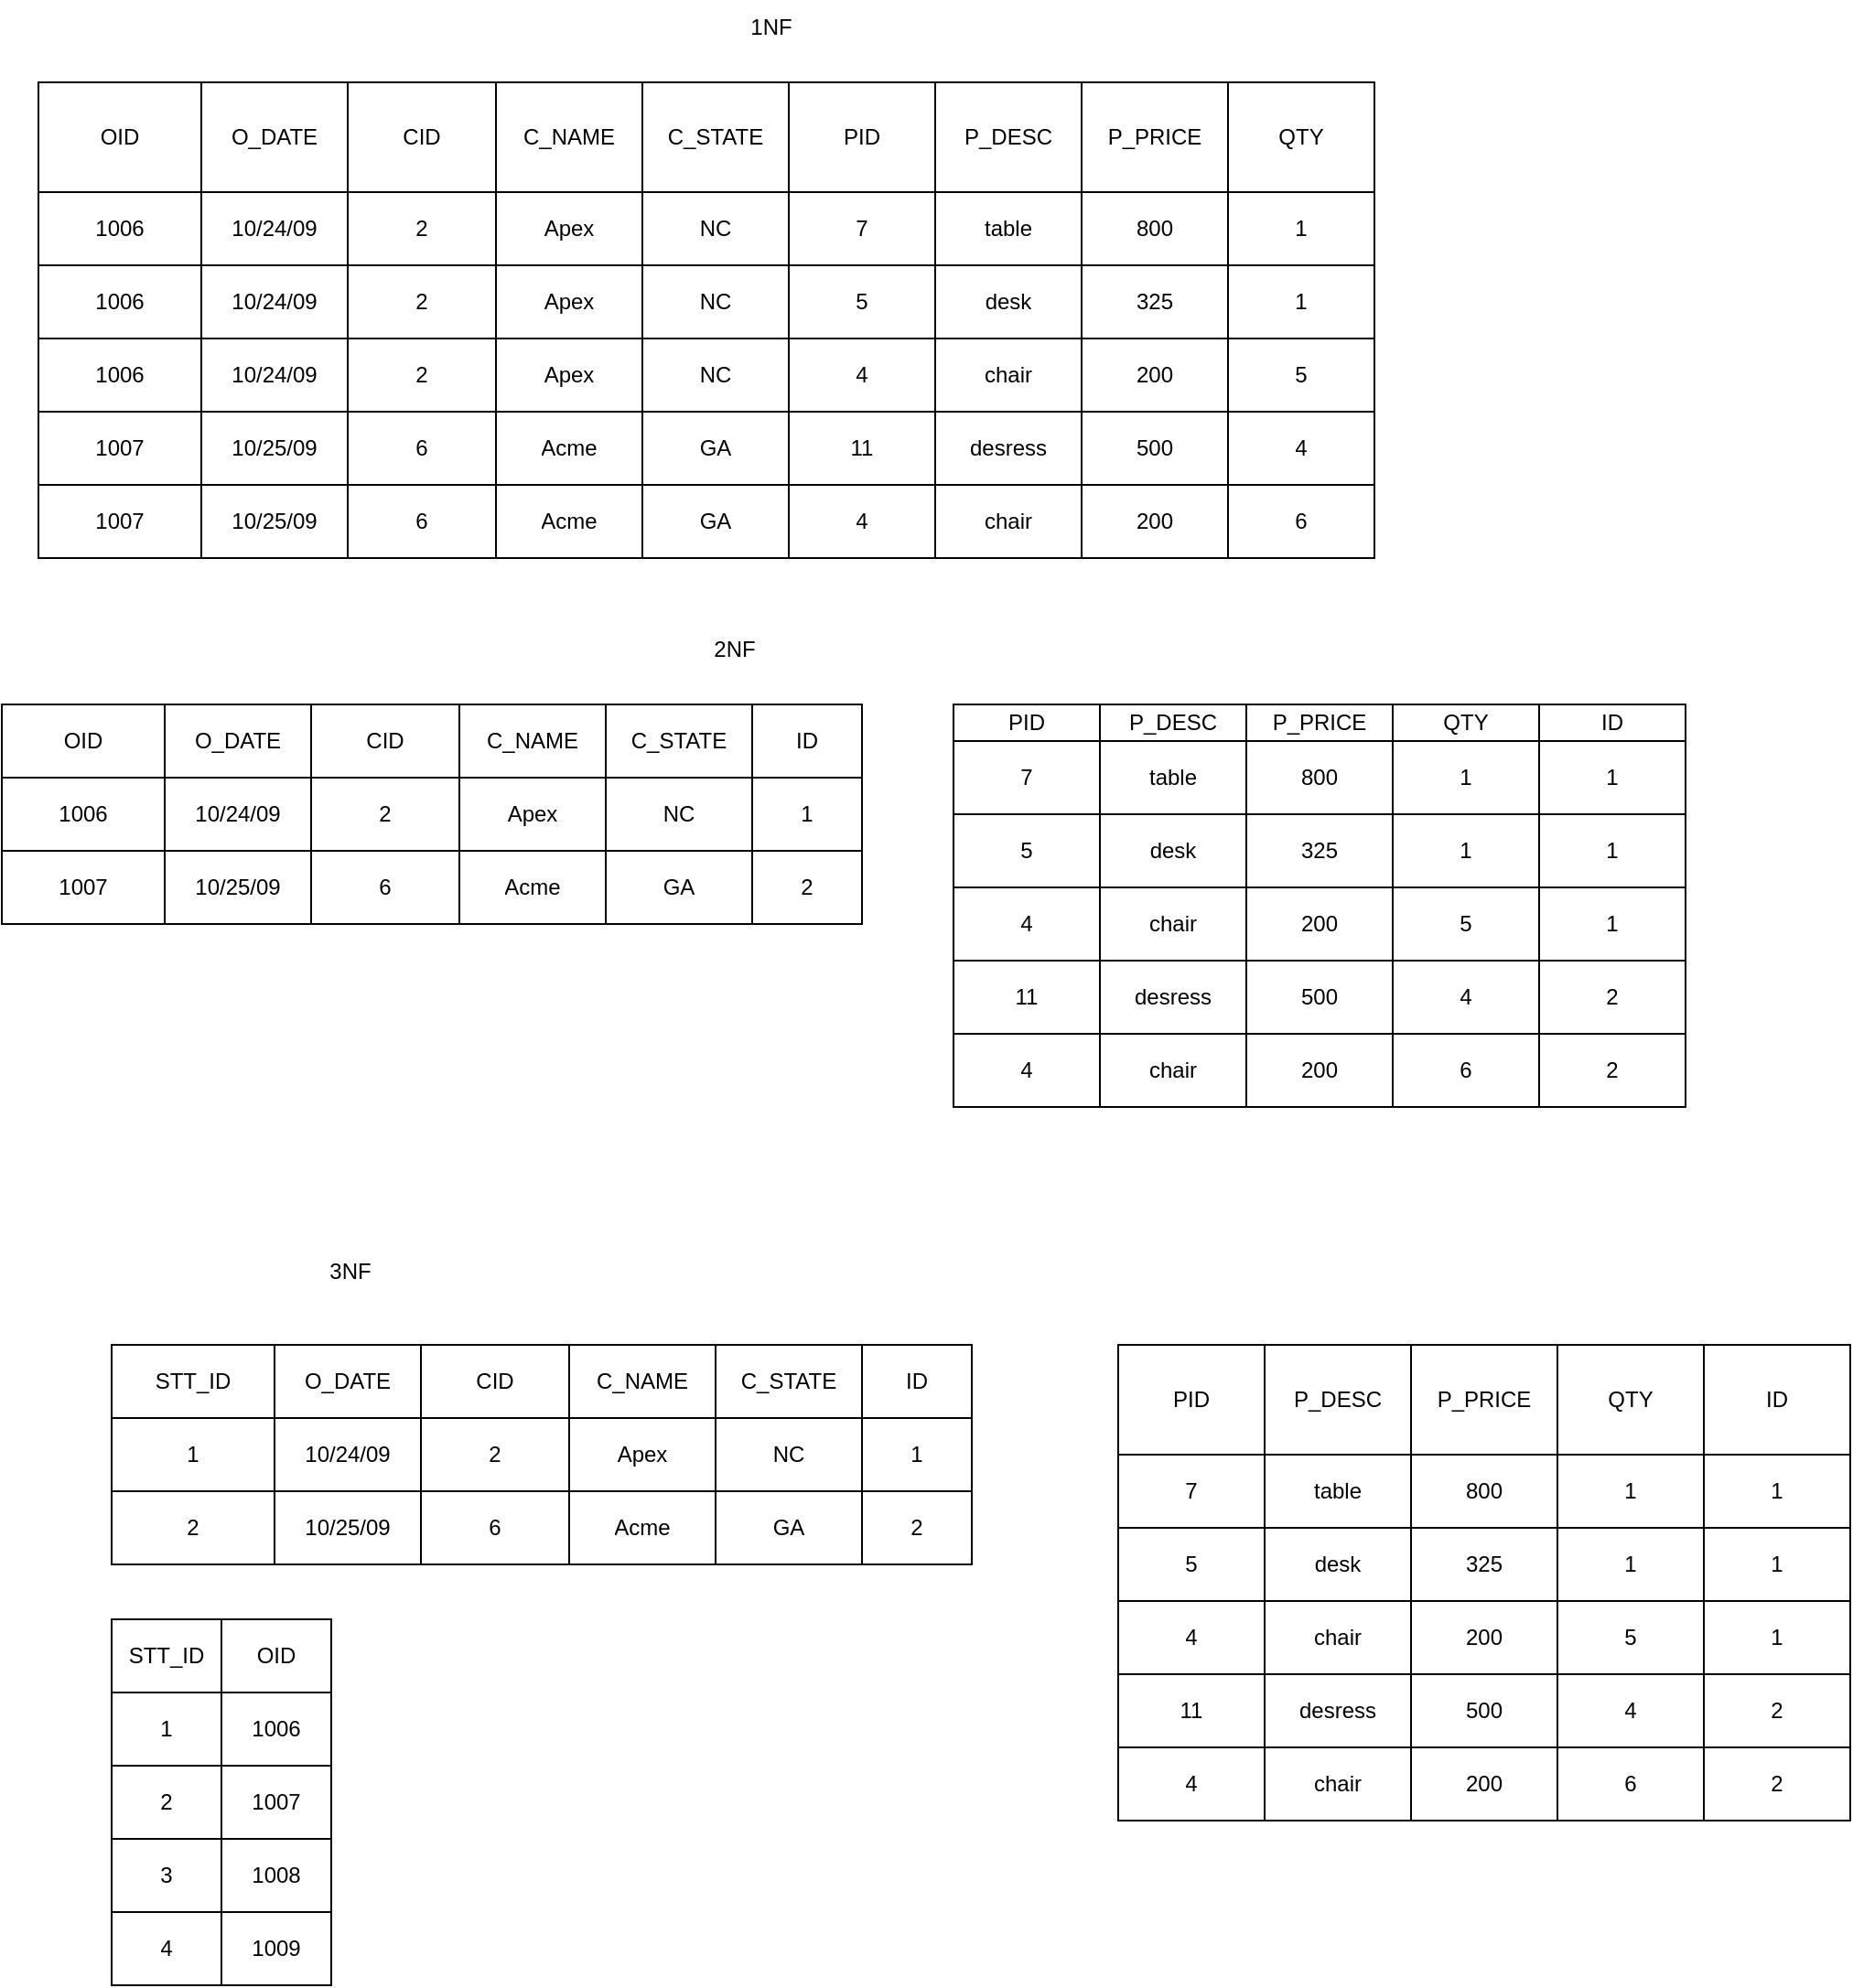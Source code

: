 <mxfile version="20.4.0" type="github"><diagram id="4ZB3XP9l41NsJUPDKDbJ" name="Page-1"><mxGraphModel dx="1278" dy="571" grid="1" gridSize="10" guides="1" tooltips="1" connect="1" arrows="1" fold="1" page="1" pageScale="1" pageWidth="850" pageHeight="1100" math="0" shadow="0"><root><mxCell id="0"/><mxCell id="1" parent="0"/><mxCell id="BA3CAVCJd3H_F_oue34R-187" value="" style="shape=table;startSize=0;container=1;collapsible=0;childLayout=tableLayout;" vertex="1" parent="1"><mxGeometry x="50" y="60" width="730" height="260" as="geometry"/></mxCell><mxCell id="BA3CAVCJd3H_F_oue34R-188" value="" style="shape=tableRow;horizontal=0;startSize=0;swimlaneHead=0;swimlaneBody=0;top=0;left=0;bottom=0;right=0;collapsible=0;dropTarget=0;fillColor=none;points=[[0,0.5],[1,0.5]];portConstraint=eastwest;" vertex="1" parent="BA3CAVCJd3H_F_oue34R-187"><mxGeometry width="730" height="60" as="geometry"/></mxCell><mxCell id="BA3CAVCJd3H_F_oue34R-189" value="OID" style="shape=partialRectangle;html=1;whiteSpace=wrap;connectable=0;overflow=hidden;fillColor=none;top=0;left=0;bottom=0;right=0;pointerEvents=1;" vertex="1" parent="BA3CAVCJd3H_F_oue34R-188"><mxGeometry width="89" height="60" as="geometry"><mxRectangle width="89" height="60" as="alternateBounds"/></mxGeometry></mxCell><mxCell id="BA3CAVCJd3H_F_oue34R-190" value="O_DATE" style="shape=partialRectangle;html=1;whiteSpace=wrap;connectable=0;overflow=hidden;fillColor=none;top=0;left=0;bottom=0;right=0;pointerEvents=1;" vertex="1" parent="BA3CAVCJd3H_F_oue34R-188"><mxGeometry x="89" width="80" height="60" as="geometry"><mxRectangle width="80" height="60" as="alternateBounds"/></mxGeometry></mxCell><mxCell id="BA3CAVCJd3H_F_oue34R-191" value="CID" style="shape=partialRectangle;html=1;whiteSpace=wrap;connectable=0;overflow=hidden;fillColor=none;top=0;left=0;bottom=0;right=0;pointerEvents=1;" vertex="1" parent="BA3CAVCJd3H_F_oue34R-188"><mxGeometry x="169" width="81" height="60" as="geometry"><mxRectangle width="81" height="60" as="alternateBounds"/></mxGeometry></mxCell><mxCell id="BA3CAVCJd3H_F_oue34R-192" value="C_NAME" style="shape=partialRectangle;html=1;whiteSpace=wrap;connectable=0;overflow=hidden;fillColor=none;top=0;left=0;bottom=0;right=0;pointerEvents=1;" vertex="1" parent="BA3CAVCJd3H_F_oue34R-188"><mxGeometry x="250" width="80" height="60" as="geometry"><mxRectangle width="80" height="60" as="alternateBounds"/></mxGeometry></mxCell><mxCell id="BA3CAVCJd3H_F_oue34R-193" value="C_STATE" style="shape=partialRectangle;html=1;whiteSpace=wrap;connectable=0;overflow=hidden;fillColor=none;top=0;left=0;bottom=0;right=0;pointerEvents=1;" vertex="1" parent="BA3CAVCJd3H_F_oue34R-188"><mxGeometry x="330" width="80" height="60" as="geometry"><mxRectangle width="80" height="60" as="alternateBounds"/></mxGeometry></mxCell><mxCell id="BA3CAVCJd3H_F_oue34R-194" value="PID" style="shape=partialRectangle;html=1;whiteSpace=wrap;connectable=0;overflow=hidden;fillColor=none;top=0;left=0;bottom=0;right=0;pointerEvents=1;" vertex="1" parent="BA3CAVCJd3H_F_oue34R-188"><mxGeometry x="410" width="80" height="60" as="geometry"><mxRectangle width="80" height="60" as="alternateBounds"/></mxGeometry></mxCell><mxCell id="BA3CAVCJd3H_F_oue34R-195" value="P_DESC" style="shape=partialRectangle;html=1;whiteSpace=wrap;connectable=0;overflow=hidden;fillColor=none;top=0;left=0;bottom=0;right=0;pointerEvents=1;" vertex="1" parent="BA3CAVCJd3H_F_oue34R-188"><mxGeometry x="490" width="80" height="60" as="geometry"><mxRectangle width="80" height="60" as="alternateBounds"/></mxGeometry></mxCell><mxCell id="BA3CAVCJd3H_F_oue34R-196" value="P_PRICE" style="shape=partialRectangle;html=1;whiteSpace=wrap;connectable=0;overflow=hidden;fillColor=none;top=0;left=0;bottom=0;right=0;pointerEvents=1;" vertex="1" parent="BA3CAVCJd3H_F_oue34R-188"><mxGeometry x="570" width="80" height="60" as="geometry"><mxRectangle width="80" height="60" as="alternateBounds"/></mxGeometry></mxCell><mxCell id="BA3CAVCJd3H_F_oue34R-197" value="QTY" style="shape=partialRectangle;html=1;whiteSpace=wrap;connectable=0;overflow=hidden;fillColor=none;top=0;left=0;bottom=0;right=0;pointerEvents=1;" vertex="1" parent="BA3CAVCJd3H_F_oue34R-188"><mxGeometry x="650" width="80" height="60" as="geometry"><mxRectangle width="80" height="60" as="alternateBounds"/></mxGeometry></mxCell><mxCell id="BA3CAVCJd3H_F_oue34R-198" value="" style="shape=tableRow;horizontal=0;startSize=0;swimlaneHead=0;swimlaneBody=0;top=0;left=0;bottom=0;right=0;collapsible=0;dropTarget=0;fillColor=none;points=[[0,0.5],[1,0.5]];portConstraint=eastwest;" vertex="1" parent="BA3CAVCJd3H_F_oue34R-187"><mxGeometry y="60" width="730" height="40" as="geometry"/></mxCell><mxCell id="BA3CAVCJd3H_F_oue34R-199" value="1006" style="shape=partialRectangle;html=1;whiteSpace=wrap;connectable=0;overflow=hidden;fillColor=none;top=0;left=0;bottom=0;right=0;pointerEvents=1;" vertex="1" parent="BA3CAVCJd3H_F_oue34R-198"><mxGeometry width="89" height="40" as="geometry"><mxRectangle width="89" height="40" as="alternateBounds"/></mxGeometry></mxCell><mxCell id="BA3CAVCJd3H_F_oue34R-200" value="10/24/09" style="shape=partialRectangle;html=1;whiteSpace=wrap;connectable=0;overflow=hidden;fillColor=none;top=0;left=0;bottom=0;right=0;pointerEvents=1;" vertex="1" parent="BA3CAVCJd3H_F_oue34R-198"><mxGeometry x="89" width="80" height="40" as="geometry"><mxRectangle width="80" height="40" as="alternateBounds"/></mxGeometry></mxCell><mxCell id="BA3CAVCJd3H_F_oue34R-201" value="2" style="shape=partialRectangle;html=1;whiteSpace=wrap;connectable=0;overflow=hidden;fillColor=none;top=0;left=0;bottom=0;right=0;pointerEvents=1;" vertex="1" parent="BA3CAVCJd3H_F_oue34R-198"><mxGeometry x="169" width="81" height="40" as="geometry"><mxRectangle width="81" height="40" as="alternateBounds"/></mxGeometry></mxCell><mxCell id="BA3CAVCJd3H_F_oue34R-202" value="Apex" style="shape=partialRectangle;html=1;whiteSpace=wrap;connectable=0;overflow=hidden;fillColor=none;top=0;left=0;bottom=0;right=0;pointerEvents=1;" vertex="1" parent="BA3CAVCJd3H_F_oue34R-198"><mxGeometry x="250" width="80" height="40" as="geometry"><mxRectangle width="80" height="40" as="alternateBounds"/></mxGeometry></mxCell><mxCell id="BA3CAVCJd3H_F_oue34R-203" value="NC" style="shape=partialRectangle;html=1;whiteSpace=wrap;connectable=0;overflow=hidden;fillColor=none;top=0;left=0;bottom=0;right=0;pointerEvents=1;" vertex="1" parent="BA3CAVCJd3H_F_oue34R-198"><mxGeometry x="330" width="80" height="40" as="geometry"><mxRectangle width="80" height="40" as="alternateBounds"/></mxGeometry></mxCell><mxCell id="BA3CAVCJd3H_F_oue34R-204" value="7" style="shape=partialRectangle;html=1;whiteSpace=wrap;connectable=0;overflow=hidden;fillColor=none;top=0;left=0;bottom=0;right=0;pointerEvents=1;" vertex="1" parent="BA3CAVCJd3H_F_oue34R-198"><mxGeometry x="410" width="80" height="40" as="geometry"><mxRectangle width="80" height="40" as="alternateBounds"/></mxGeometry></mxCell><mxCell id="BA3CAVCJd3H_F_oue34R-205" value="table" style="shape=partialRectangle;html=1;whiteSpace=wrap;connectable=0;overflow=hidden;fillColor=none;top=0;left=0;bottom=0;right=0;pointerEvents=1;" vertex="1" parent="BA3CAVCJd3H_F_oue34R-198"><mxGeometry x="490" width="80" height="40" as="geometry"><mxRectangle width="80" height="40" as="alternateBounds"/></mxGeometry></mxCell><mxCell id="BA3CAVCJd3H_F_oue34R-206" value="800" style="shape=partialRectangle;html=1;whiteSpace=wrap;connectable=0;overflow=hidden;fillColor=none;top=0;left=0;bottom=0;right=0;pointerEvents=1;" vertex="1" parent="BA3CAVCJd3H_F_oue34R-198"><mxGeometry x="570" width="80" height="40" as="geometry"><mxRectangle width="80" height="40" as="alternateBounds"/></mxGeometry></mxCell><mxCell id="BA3CAVCJd3H_F_oue34R-207" value="1" style="shape=partialRectangle;html=1;whiteSpace=wrap;connectable=0;overflow=hidden;fillColor=none;top=0;left=0;bottom=0;right=0;pointerEvents=1;" vertex="1" parent="BA3CAVCJd3H_F_oue34R-198"><mxGeometry x="650" width="80" height="40" as="geometry"><mxRectangle width="80" height="40" as="alternateBounds"/></mxGeometry></mxCell><mxCell id="BA3CAVCJd3H_F_oue34R-208" value="" style="shape=tableRow;horizontal=0;startSize=0;swimlaneHead=0;swimlaneBody=0;top=0;left=0;bottom=0;right=0;collapsible=0;dropTarget=0;fillColor=none;points=[[0,0.5],[1,0.5]];portConstraint=eastwest;" vertex="1" parent="BA3CAVCJd3H_F_oue34R-187"><mxGeometry y="100" width="730" height="40" as="geometry"/></mxCell><mxCell id="BA3CAVCJd3H_F_oue34R-209" value="1006" style="shape=partialRectangle;html=1;whiteSpace=wrap;connectable=0;overflow=hidden;fillColor=none;top=0;left=0;bottom=0;right=0;pointerEvents=1;" vertex="1" parent="BA3CAVCJd3H_F_oue34R-208"><mxGeometry width="89" height="40" as="geometry"><mxRectangle width="89" height="40" as="alternateBounds"/></mxGeometry></mxCell><mxCell id="BA3CAVCJd3H_F_oue34R-210" value="10/24/09" style="shape=partialRectangle;html=1;whiteSpace=wrap;connectable=0;overflow=hidden;fillColor=none;top=0;left=0;bottom=0;right=0;pointerEvents=1;" vertex="1" parent="BA3CAVCJd3H_F_oue34R-208"><mxGeometry x="89" width="80" height="40" as="geometry"><mxRectangle width="80" height="40" as="alternateBounds"/></mxGeometry></mxCell><mxCell id="BA3CAVCJd3H_F_oue34R-211" value="2" style="shape=partialRectangle;html=1;whiteSpace=wrap;connectable=0;overflow=hidden;fillColor=none;top=0;left=0;bottom=0;right=0;pointerEvents=1;" vertex="1" parent="BA3CAVCJd3H_F_oue34R-208"><mxGeometry x="169" width="81" height="40" as="geometry"><mxRectangle width="81" height="40" as="alternateBounds"/></mxGeometry></mxCell><mxCell id="BA3CAVCJd3H_F_oue34R-212" value="Apex" style="shape=partialRectangle;html=1;whiteSpace=wrap;connectable=0;overflow=hidden;fillColor=none;top=0;left=0;bottom=0;right=0;pointerEvents=1;" vertex="1" parent="BA3CAVCJd3H_F_oue34R-208"><mxGeometry x="250" width="80" height="40" as="geometry"><mxRectangle width="80" height="40" as="alternateBounds"/></mxGeometry></mxCell><mxCell id="BA3CAVCJd3H_F_oue34R-213" value="NC" style="shape=partialRectangle;html=1;whiteSpace=wrap;connectable=0;overflow=hidden;fillColor=none;top=0;left=0;bottom=0;right=0;pointerEvents=1;" vertex="1" parent="BA3CAVCJd3H_F_oue34R-208"><mxGeometry x="330" width="80" height="40" as="geometry"><mxRectangle width="80" height="40" as="alternateBounds"/></mxGeometry></mxCell><mxCell id="BA3CAVCJd3H_F_oue34R-214" value="5" style="shape=partialRectangle;html=1;whiteSpace=wrap;connectable=0;overflow=hidden;fillColor=none;top=0;left=0;bottom=0;right=0;pointerEvents=1;" vertex="1" parent="BA3CAVCJd3H_F_oue34R-208"><mxGeometry x="410" width="80" height="40" as="geometry"><mxRectangle width="80" height="40" as="alternateBounds"/></mxGeometry></mxCell><mxCell id="BA3CAVCJd3H_F_oue34R-215" value="desk" style="shape=partialRectangle;html=1;whiteSpace=wrap;connectable=0;overflow=hidden;fillColor=none;top=0;left=0;bottom=0;right=0;pointerEvents=1;" vertex="1" parent="BA3CAVCJd3H_F_oue34R-208"><mxGeometry x="490" width="80" height="40" as="geometry"><mxRectangle width="80" height="40" as="alternateBounds"/></mxGeometry></mxCell><mxCell id="BA3CAVCJd3H_F_oue34R-216" value="325" style="shape=partialRectangle;html=1;whiteSpace=wrap;connectable=0;overflow=hidden;fillColor=none;top=0;left=0;bottom=0;right=0;pointerEvents=1;" vertex="1" parent="BA3CAVCJd3H_F_oue34R-208"><mxGeometry x="570" width="80" height="40" as="geometry"><mxRectangle width="80" height="40" as="alternateBounds"/></mxGeometry></mxCell><mxCell id="BA3CAVCJd3H_F_oue34R-217" value="1" style="shape=partialRectangle;html=1;whiteSpace=wrap;connectable=0;overflow=hidden;fillColor=none;top=0;left=0;bottom=0;right=0;pointerEvents=1;" vertex="1" parent="BA3CAVCJd3H_F_oue34R-208"><mxGeometry x="650" width="80" height="40" as="geometry"><mxRectangle width="80" height="40" as="alternateBounds"/></mxGeometry></mxCell><mxCell id="BA3CAVCJd3H_F_oue34R-218" value="" style="shape=tableRow;horizontal=0;startSize=0;swimlaneHead=0;swimlaneBody=0;top=0;left=0;bottom=0;right=0;collapsible=0;dropTarget=0;fillColor=none;points=[[0,0.5],[1,0.5]];portConstraint=eastwest;" vertex="1" parent="BA3CAVCJd3H_F_oue34R-187"><mxGeometry y="140" width="730" height="40" as="geometry"/></mxCell><mxCell id="BA3CAVCJd3H_F_oue34R-219" value="1006" style="shape=partialRectangle;html=1;whiteSpace=wrap;connectable=0;overflow=hidden;fillColor=none;top=0;left=0;bottom=0;right=0;pointerEvents=1;" vertex="1" parent="BA3CAVCJd3H_F_oue34R-218"><mxGeometry width="89" height="40" as="geometry"><mxRectangle width="89" height="40" as="alternateBounds"/></mxGeometry></mxCell><mxCell id="BA3CAVCJd3H_F_oue34R-220" value="10/24/09" style="shape=partialRectangle;html=1;whiteSpace=wrap;connectable=0;overflow=hidden;fillColor=none;top=0;left=0;bottom=0;right=0;pointerEvents=1;" vertex="1" parent="BA3CAVCJd3H_F_oue34R-218"><mxGeometry x="89" width="80" height="40" as="geometry"><mxRectangle width="80" height="40" as="alternateBounds"/></mxGeometry></mxCell><mxCell id="BA3CAVCJd3H_F_oue34R-221" value="2" style="shape=partialRectangle;html=1;whiteSpace=wrap;connectable=0;overflow=hidden;fillColor=none;top=0;left=0;bottom=0;right=0;pointerEvents=1;" vertex="1" parent="BA3CAVCJd3H_F_oue34R-218"><mxGeometry x="169" width="81" height="40" as="geometry"><mxRectangle width="81" height="40" as="alternateBounds"/></mxGeometry></mxCell><mxCell id="BA3CAVCJd3H_F_oue34R-222" value="Apex" style="shape=partialRectangle;html=1;whiteSpace=wrap;connectable=0;overflow=hidden;fillColor=none;top=0;left=0;bottom=0;right=0;pointerEvents=1;" vertex="1" parent="BA3CAVCJd3H_F_oue34R-218"><mxGeometry x="250" width="80" height="40" as="geometry"><mxRectangle width="80" height="40" as="alternateBounds"/></mxGeometry></mxCell><mxCell id="BA3CAVCJd3H_F_oue34R-223" value="NC" style="shape=partialRectangle;html=1;whiteSpace=wrap;connectable=0;overflow=hidden;fillColor=none;top=0;left=0;bottom=0;right=0;pointerEvents=1;" vertex="1" parent="BA3CAVCJd3H_F_oue34R-218"><mxGeometry x="330" width="80" height="40" as="geometry"><mxRectangle width="80" height="40" as="alternateBounds"/></mxGeometry></mxCell><mxCell id="BA3CAVCJd3H_F_oue34R-224" value="4" style="shape=partialRectangle;html=1;whiteSpace=wrap;connectable=0;overflow=hidden;fillColor=none;top=0;left=0;bottom=0;right=0;pointerEvents=1;" vertex="1" parent="BA3CAVCJd3H_F_oue34R-218"><mxGeometry x="410" width="80" height="40" as="geometry"><mxRectangle width="80" height="40" as="alternateBounds"/></mxGeometry></mxCell><mxCell id="BA3CAVCJd3H_F_oue34R-225" value="chair" style="shape=partialRectangle;html=1;whiteSpace=wrap;connectable=0;overflow=hidden;fillColor=none;top=0;left=0;bottom=0;right=0;pointerEvents=1;" vertex="1" parent="BA3CAVCJd3H_F_oue34R-218"><mxGeometry x="490" width="80" height="40" as="geometry"><mxRectangle width="80" height="40" as="alternateBounds"/></mxGeometry></mxCell><mxCell id="BA3CAVCJd3H_F_oue34R-226" value="200" style="shape=partialRectangle;html=1;whiteSpace=wrap;connectable=0;overflow=hidden;fillColor=none;top=0;left=0;bottom=0;right=0;pointerEvents=1;" vertex="1" parent="BA3CAVCJd3H_F_oue34R-218"><mxGeometry x="570" width="80" height="40" as="geometry"><mxRectangle width="80" height="40" as="alternateBounds"/></mxGeometry></mxCell><mxCell id="BA3CAVCJd3H_F_oue34R-227" value="5" style="shape=partialRectangle;html=1;whiteSpace=wrap;connectable=0;overflow=hidden;fillColor=none;top=0;left=0;bottom=0;right=0;pointerEvents=1;" vertex="1" parent="BA3CAVCJd3H_F_oue34R-218"><mxGeometry x="650" width="80" height="40" as="geometry"><mxRectangle width="80" height="40" as="alternateBounds"/></mxGeometry></mxCell><mxCell id="BA3CAVCJd3H_F_oue34R-228" value="" style="shape=tableRow;horizontal=0;startSize=0;swimlaneHead=0;swimlaneBody=0;top=0;left=0;bottom=0;right=0;collapsible=0;dropTarget=0;fillColor=none;points=[[0,0.5],[1,0.5]];portConstraint=eastwest;" vertex="1" parent="BA3CAVCJd3H_F_oue34R-187"><mxGeometry y="180" width="730" height="40" as="geometry"/></mxCell><mxCell id="BA3CAVCJd3H_F_oue34R-229" value="1007" style="shape=partialRectangle;html=1;whiteSpace=wrap;connectable=0;overflow=hidden;fillColor=none;top=0;left=0;bottom=0;right=0;pointerEvents=1;" vertex="1" parent="BA3CAVCJd3H_F_oue34R-228"><mxGeometry width="89" height="40" as="geometry"><mxRectangle width="89" height="40" as="alternateBounds"/></mxGeometry></mxCell><mxCell id="BA3CAVCJd3H_F_oue34R-230" value="10/25/09" style="shape=partialRectangle;html=1;whiteSpace=wrap;connectable=0;overflow=hidden;fillColor=none;top=0;left=0;bottom=0;right=0;pointerEvents=1;" vertex="1" parent="BA3CAVCJd3H_F_oue34R-228"><mxGeometry x="89" width="80" height="40" as="geometry"><mxRectangle width="80" height="40" as="alternateBounds"/></mxGeometry></mxCell><mxCell id="BA3CAVCJd3H_F_oue34R-231" value="6" style="shape=partialRectangle;html=1;whiteSpace=wrap;connectable=0;overflow=hidden;fillColor=none;top=0;left=0;bottom=0;right=0;pointerEvents=1;" vertex="1" parent="BA3CAVCJd3H_F_oue34R-228"><mxGeometry x="169" width="81" height="40" as="geometry"><mxRectangle width="81" height="40" as="alternateBounds"/></mxGeometry></mxCell><mxCell id="BA3CAVCJd3H_F_oue34R-232" value="Acme" style="shape=partialRectangle;html=1;whiteSpace=wrap;connectable=0;overflow=hidden;fillColor=none;top=0;left=0;bottom=0;right=0;pointerEvents=1;" vertex="1" parent="BA3CAVCJd3H_F_oue34R-228"><mxGeometry x="250" width="80" height="40" as="geometry"><mxRectangle width="80" height="40" as="alternateBounds"/></mxGeometry></mxCell><mxCell id="BA3CAVCJd3H_F_oue34R-233" value="GA" style="shape=partialRectangle;html=1;whiteSpace=wrap;connectable=0;overflow=hidden;fillColor=none;top=0;left=0;bottom=0;right=0;pointerEvents=1;" vertex="1" parent="BA3CAVCJd3H_F_oue34R-228"><mxGeometry x="330" width="80" height="40" as="geometry"><mxRectangle width="80" height="40" as="alternateBounds"/></mxGeometry></mxCell><mxCell id="BA3CAVCJd3H_F_oue34R-234" value="11" style="shape=partialRectangle;html=1;whiteSpace=wrap;connectable=0;overflow=hidden;fillColor=none;top=0;left=0;bottom=0;right=0;pointerEvents=1;" vertex="1" parent="BA3CAVCJd3H_F_oue34R-228"><mxGeometry x="410" width="80" height="40" as="geometry"><mxRectangle width="80" height="40" as="alternateBounds"/></mxGeometry></mxCell><mxCell id="BA3CAVCJd3H_F_oue34R-235" value="desress" style="shape=partialRectangle;html=1;whiteSpace=wrap;connectable=0;overflow=hidden;fillColor=none;top=0;left=0;bottom=0;right=0;pointerEvents=1;" vertex="1" parent="BA3CAVCJd3H_F_oue34R-228"><mxGeometry x="490" width="80" height="40" as="geometry"><mxRectangle width="80" height="40" as="alternateBounds"/></mxGeometry></mxCell><mxCell id="BA3CAVCJd3H_F_oue34R-236" value="500" style="shape=partialRectangle;html=1;whiteSpace=wrap;connectable=0;overflow=hidden;fillColor=none;top=0;left=0;bottom=0;right=0;pointerEvents=1;" vertex="1" parent="BA3CAVCJd3H_F_oue34R-228"><mxGeometry x="570" width="80" height="40" as="geometry"><mxRectangle width="80" height="40" as="alternateBounds"/></mxGeometry></mxCell><mxCell id="BA3CAVCJd3H_F_oue34R-237" value="4" style="shape=partialRectangle;html=1;whiteSpace=wrap;connectable=0;overflow=hidden;fillColor=none;top=0;left=0;bottom=0;right=0;pointerEvents=1;" vertex="1" parent="BA3CAVCJd3H_F_oue34R-228"><mxGeometry x="650" width="80" height="40" as="geometry"><mxRectangle width="80" height="40" as="alternateBounds"/></mxGeometry></mxCell><mxCell id="BA3CAVCJd3H_F_oue34R-242" style="shape=tableRow;horizontal=0;startSize=0;swimlaneHead=0;swimlaneBody=0;top=0;left=0;bottom=0;right=0;collapsible=0;dropTarget=0;fillColor=none;points=[[0,0.5],[1,0.5]];portConstraint=eastwest;" vertex="1" parent="BA3CAVCJd3H_F_oue34R-187"><mxGeometry y="220" width="730" height="40" as="geometry"/></mxCell><mxCell id="BA3CAVCJd3H_F_oue34R-243" value="1007" style="shape=partialRectangle;html=1;whiteSpace=wrap;connectable=0;overflow=hidden;fillColor=none;top=0;left=0;bottom=0;right=0;pointerEvents=1;" vertex="1" parent="BA3CAVCJd3H_F_oue34R-242"><mxGeometry width="89" height="40" as="geometry"><mxRectangle width="89" height="40" as="alternateBounds"/></mxGeometry></mxCell><mxCell id="BA3CAVCJd3H_F_oue34R-244" value="10/25/09" style="shape=partialRectangle;html=1;whiteSpace=wrap;connectable=0;overflow=hidden;fillColor=none;top=0;left=0;bottom=0;right=0;pointerEvents=1;" vertex="1" parent="BA3CAVCJd3H_F_oue34R-242"><mxGeometry x="89" width="80" height="40" as="geometry"><mxRectangle width="80" height="40" as="alternateBounds"/></mxGeometry></mxCell><mxCell id="BA3CAVCJd3H_F_oue34R-245" value="6" style="shape=partialRectangle;html=1;whiteSpace=wrap;connectable=0;overflow=hidden;fillColor=none;top=0;left=0;bottom=0;right=0;pointerEvents=1;" vertex="1" parent="BA3CAVCJd3H_F_oue34R-242"><mxGeometry x="169" width="81" height="40" as="geometry"><mxRectangle width="81" height="40" as="alternateBounds"/></mxGeometry></mxCell><mxCell id="BA3CAVCJd3H_F_oue34R-246" value="Acme" style="shape=partialRectangle;html=1;whiteSpace=wrap;connectable=0;overflow=hidden;fillColor=none;top=0;left=0;bottom=0;right=0;pointerEvents=1;" vertex="1" parent="BA3CAVCJd3H_F_oue34R-242"><mxGeometry x="250" width="80" height="40" as="geometry"><mxRectangle width="80" height="40" as="alternateBounds"/></mxGeometry></mxCell><mxCell id="BA3CAVCJd3H_F_oue34R-247" value="GA" style="shape=partialRectangle;html=1;whiteSpace=wrap;connectable=0;overflow=hidden;fillColor=none;top=0;left=0;bottom=0;right=0;pointerEvents=1;" vertex="1" parent="BA3CAVCJd3H_F_oue34R-242"><mxGeometry x="330" width="80" height="40" as="geometry"><mxRectangle width="80" height="40" as="alternateBounds"/></mxGeometry></mxCell><mxCell id="BA3CAVCJd3H_F_oue34R-248" value="4" style="shape=partialRectangle;html=1;whiteSpace=wrap;connectable=0;overflow=hidden;fillColor=none;top=0;left=0;bottom=0;right=0;pointerEvents=1;" vertex="1" parent="BA3CAVCJd3H_F_oue34R-242"><mxGeometry x="410" width="80" height="40" as="geometry"><mxRectangle width="80" height="40" as="alternateBounds"/></mxGeometry></mxCell><mxCell id="BA3CAVCJd3H_F_oue34R-249" value="chair" style="shape=partialRectangle;html=1;whiteSpace=wrap;connectable=0;overflow=hidden;fillColor=none;top=0;left=0;bottom=0;right=0;pointerEvents=1;" vertex="1" parent="BA3CAVCJd3H_F_oue34R-242"><mxGeometry x="490" width="80" height="40" as="geometry"><mxRectangle width="80" height="40" as="alternateBounds"/></mxGeometry></mxCell><mxCell id="BA3CAVCJd3H_F_oue34R-250" value="200" style="shape=partialRectangle;html=1;whiteSpace=wrap;connectable=0;overflow=hidden;fillColor=none;top=0;left=0;bottom=0;right=0;pointerEvents=1;" vertex="1" parent="BA3CAVCJd3H_F_oue34R-242"><mxGeometry x="570" width="80" height="40" as="geometry"><mxRectangle width="80" height="40" as="alternateBounds"/></mxGeometry></mxCell><mxCell id="BA3CAVCJd3H_F_oue34R-251" value="6" style="shape=partialRectangle;html=1;whiteSpace=wrap;connectable=0;overflow=hidden;fillColor=none;top=0;left=0;bottom=0;right=0;pointerEvents=1;" vertex="1" parent="BA3CAVCJd3H_F_oue34R-242"><mxGeometry x="650" width="80" height="40" as="geometry"><mxRectangle width="80" height="40" as="alternateBounds"/></mxGeometry></mxCell><mxCell id="BA3CAVCJd3H_F_oue34R-392" value="" style="shape=table;startSize=0;container=1;collapsible=0;childLayout=tableLayout;" vertex="1" parent="1"><mxGeometry x="30" y="400" width="470" height="120" as="geometry"/></mxCell><mxCell id="BA3CAVCJd3H_F_oue34R-393" value="" style="shape=tableRow;horizontal=0;startSize=0;swimlaneHead=0;swimlaneBody=0;top=0;left=0;bottom=0;right=0;collapsible=0;dropTarget=0;fillColor=none;points=[[0,0.5],[1,0.5]];portConstraint=eastwest;" vertex="1" parent="BA3CAVCJd3H_F_oue34R-392"><mxGeometry width="470" height="40" as="geometry"/></mxCell><mxCell id="BA3CAVCJd3H_F_oue34R-394" value="OID" style="shape=partialRectangle;html=1;whiteSpace=wrap;connectable=0;overflow=hidden;fillColor=none;top=0;left=0;bottom=0;right=0;pointerEvents=1;" vertex="1" parent="BA3CAVCJd3H_F_oue34R-393"><mxGeometry width="89" height="40" as="geometry"><mxRectangle width="89" height="40" as="alternateBounds"/></mxGeometry></mxCell><mxCell id="BA3CAVCJd3H_F_oue34R-395" value="O_DATE" style="shape=partialRectangle;html=1;whiteSpace=wrap;connectable=0;overflow=hidden;fillColor=none;top=0;left=0;bottom=0;right=0;pointerEvents=1;" vertex="1" parent="BA3CAVCJd3H_F_oue34R-393"><mxGeometry x="89" width="80" height="40" as="geometry"><mxRectangle width="80" height="40" as="alternateBounds"/></mxGeometry></mxCell><mxCell id="BA3CAVCJd3H_F_oue34R-396" value="CID" style="shape=partialRectangle;html=1;whiteSpace=wrap;connectable=0;overflow=hidden;fillColor=none;top=0;left=0;bottom=0;right=0;pointerEvents=1;" vertex="1" parent="BA3CAVCJd3H_F_oue34R-393"><mxGeometry x="169" width="81" height="40" as="geometry"><mxRectangle width="81" height="40" as="alternateBounds"/></mxGeometry></mxCell><mxCell id="BA3CAVCJd3H_F_oue34R-397" value="C_NAME" style="shape=partialRectangle;html=1;whiteSpace=wrap;connectable=0;overflow=hidden;fillColor=none;top=0;left=0;bottom=0;right=0;pointerEvents=1;" vertex="1" parent="BA3CAVCJd3H_F_oue34R-393"><mxGeometry x="250" width="80" height="40" as="geometry"><mxRectangle width="80" height="40" as="alternateBounds"/></mxGeometry></mxCell><mxCell id="BA3CAVCJd3H_F_oue34R-398" value="C_STATE" style="shape=partialRectangle;html=1;whiteSpace=wrap;connectable=0;overflow=hidden;fillColor=none;top=0;left=0;bottom=0;right=0;pointerEvents=1;" vertex="1" parent="BA3CAVCJd3H_F_oue34R-393"><mxGeometry x="330" width="80" height="40" as="geometry"><mxRectangle width="80" height="40" as="alternateBounds"/></mxGeometry></mxCell><mxCell id="BA3CAVCJd3H_F_oue34R-465" value="ID" style="shape=partialRectangle;html=1;whiteSpace=wrap;connectable=0;overflow=hidden;fillColor=none;top=0;left=0;bottom=0;right=0;pointerEvents=1;" vertex="1" parent="BA3CAVCJd3H_F_oue34R-393"><mxGeometry x="410" width="60" height="40" as="geometry"><mxRectangle width="60" height="40" as="alternateBounds"/></mxGeometry></mxCell><mxCell id="BA3CAVCJd3H_F_oue34R-403" value="" style="shape=tableRow;horizontal=0;startSize=0;swimlaneHead=0;swimlaneBody=0;top=0;left=0;bottom=0;right=0;collapsible=0;dropTarget=0;fillColor=none;points=[[0,0.5],[1,0.5]];portConstraint=eastwest;" vertex="1" parent="BA3CAVCJd3H_F_oue34R-392"><mxGeometry y="40" width="470" height="40" as="geometry"/></mxCell><mxCell id="BA3CAVCJd3H_F_oue34R-404" value="1006" style="shape=partialRectangle;html=1;whiteSpace=wrap;connectable=0;overflow=hidden;fillColor=none;top=0;left=0;bottom=0;right=0;pointerEvents=1;" vertex="1" parent="BA3CAVCJd3H_F_oue34R-403"><mxGeometry width="89" height="40" as="geometry"><mxRectangle width="89" height="40" as="alternateBounds"/></mxGeometry></mxCell><mxCell id="BA3CAVCJd3H_F_oue34R-405" value="10/24/09" style="shape=partialRectangle;html=1;whiteSpace=wrap;connectable=0;overflow=hidden;fillColor=none;top=0;left=0;bottom=0;right=0;pointerEvents=1;" vertex="1" parent="BA3CAVCJd3H_F_oue34R-403"><mxGeometry x="89" width="80" height="40" as="geometry"><mxRectangle width="80" height="40" as="alternateBounds"/></mxGeometry></mxCell><mxCell id="BA3CAVCJd3H_F_oue34R-406" value="2" style="shape=partialRectangle;html=1;whiteSpace=wrap;connectable=0;overflow=hidden;fillColor=none;top=0;left=0;bottom=0;right=0;pointerEvents=1;" vertex="1" parent="BA3CAVCJd3H_F_oue34R-403"><mxGeometry x="169" width="81" height="40" as="geometry"><mxRectangle width="81" height="40" as="alternateBounds"/></mxGeometry></mxCell><mxCell id="BA3CAVCJd3H_F_oue34R-407" value="Apex" style="shape=partialRectangle;html=1;whiteSpace=wrap;connectable=0;overflow=hidden;fillColor=none;top=0;left=0;bottom=0;right=0;pointerEvents=1;" vertex="1" parent="BA3CAVCJd3H_F_oue34R-403"><mxGeometry x="250" width="80" height="40" as="geometry"><mxRectangle width="80" height="40" as="alternateBounds"/></mxGeometry></mxCell><mxCell id="BA3CAVCJd3H_F_oue34R-408" value="NC" style="shape=partialRectangle;html=1;whiteSpace=wrap;connectable=0;overflow=hidden;fillColor=none;top=0;left=0;bottom=0;right=0;pointerEvents=1;" vertex="1" parent="BA3CAVCJd3H_F_oue34R-403"><mxGeometry x="330" width="80" height="40" as="geometry"><mxRectangle width="80" height="40" as="alternateBounds"/></mxGeometry></mxCell><mxCell id="BA3CAVCJd3H_F_oue34R-466" value="1" style="shape=partialRectangle;html=1;whiteSpace=wrap;connectable=0;overflow=hidden;fillColor=none;top=0;left=0;bottom=0;right=0;pointerEvents=1;" vertex="1" parent="BA3CAVCJd3H_F_oue34R-403"><mxGeometry x="410" width="60" height="40" as="geometry"><mxRectangle width="60" height="40" as="alternateBounds"/></mxGeometry></mxCell><mxCell id="BA3CAVCJd3H_F_oue34R-443" style="shape=tableRow;horizontal=0;startSize=0;swimlaneHead=0;swimlaneBody=0;top=0;left=0;bottom=0;right=0;collapsible=0;dropTarget=0;fillColor=none;points=[[0,0.5],[1,0.5]];portConstraint=eastwest;" vertex="1" parent="BA3CAVCJd3H_F_oue34R-392"><mxGeometry y="80" width="470" height="40" as="geometry"/></mxCell><mxCell id="BA3CAVCJd3H_F_oue34R-444" value="1007" style="shape=partialRectangle;html=1;whiteSpace=wrap;connectable=0;overflow=hidden;fillColor=none;top=0;left=0;bottom=0;right=0;pointerEvents=1;" vertex="1" parent="BA3CAVCJd3H_F_oue34R-443"><mxGeometry width="89" height="40" as="geometry"><mxRectangle width="89" height="40" as="alternateBounds"/></mxGeometry></mxCell><mxCell id="BA3CAVCJd3H_F_oue34R-445" value="10/25/09" style="shape=partialRectangle;html=1;whiteSpace=wrap;connectable=0;overflow=hidden;fillColor=none;top=0;left=0;bottom=0;right=0;pointerEvents=1;" vertex="1" parent="BA3CAVCJd3H_F_oue34R-443"><mxGeometry x="89" width="80" height="40" as="geometry"><mxRectangle width="80" height="40" as="alternateBounds"/></mxGeometry></mxCell><mxCell id="BA3CAVCJd3H_F_oue34R-446" value="6" style="shape=partialRectangle;html=1;whiteSpace=wrap;connectable=0;overflow=hidden;fillColor=none;top=0;left=0;bottom=0;right=0;pointerEvents=1;" vertex="1" parent="BA3CAVCJd3H_F_oue34R-443"><mxGeometry x="169" width="81" height="40" as="geometry"><mxRectangle width="81" height="40" as="alternateBounds"/></mxGeometry></mxCell><mxCell id="BA3CAVCJd3H_F_oue34R-447" value="Acme" style="shape=partialRectangle;html=1;whiteSpace=wrap;connectable=0;overflow=hidden;fillColor=none;top=0;left=0;bottom=0;right=0;pointerEvents=1;" vertex="1" parent="BA3CAVCJd3H_F_oue34R-443"><mxGeometry x="250" width="80" height="40" as="geometry"><mxRectangle width="80" height="40" as="alternateBounds"/></mxGeometry></mxCell><mxCell id="BA3CAVCJd3H_F_oue34R-448" value="GA" style="shape=partialRectangle;html=1;whiteSpace=wrap;connectable=0;overflow=hidden;fillColor=none;top=0;left=0;bottom=0;right=0;pointerEvents=1;" vertex="1" parent="BA3CAVCJd3H_F_oue34R-443"><mxGeometry x="330" width="80" height="40" as="geometry"><mxRectangle width="80" height="40" as="alternateBounds"/></mxGeometry></mxCell><mxCell id="BA3CAVCJd3H_F_oue34R-470" value="2" style="shape=partialRectangle;html=1;whiteSpace=wrap;connectable=0;overflow=hidden;fillColor=none;top=0;left=0;bottom=0;right=0;pointerEvents=1;" vertex="1" parent="BA3CAVCJd3H_F_oue34R-443"><mxGeometry x="410" width="60" height="40" as="geometry"><mxRectangle width="60" height="40" as="alternateBounds"/></mxGeometry></mxCell><mxCell id="BA3CAVCJd3H_F_oue34R-605" value="" style="shape=table;startSize=0;container=1;collapsible=0;childLayout=tableLayout;" vertex="1" parent="1"><mxGeometry x="90" y="750" width="470" height="120" as="geometry"/></mxCell><mxCell id="BA3CAVCJd3H_F_oue34R-606" value="" style="shape=tableRow;horizontal=0;startSize=0;swimlaneHead=0;swimlaneBody=0;top=0;left=0;bottom=0;right=0;collapsible=0;dropTarget=0;fillColor=none;points=[[0,0.5],[1,0.5]];portConstraint=eastwest;" vertex="1" parent="BA3CAVCJd3H_F_oue34R-605"><mxGeometry width="470" height="40" as="geometry"/></mxCell><mxCell id="BA3CAVCJd3H_F_oue34R-607" value="STT_ID" style="shape=partialRectangle;html=1;whiteSpace=wrap;connectable=0;overflow=hidden;fillColor=none;top=0;left=0;bottom=0;right=0;pointerEvents=1;" vertex="1" parent="BA3CAVCJd3H_F_oue34R-606"><mxGeometry width="89" height="40" as="geometry"><mxRectangle width="89" height="40" as="alternateBounds"/></mxGeometry></mxCell><mxCell id="BA3CAVCJd3H_F_oue34R-608" value="O_DATE" style="shape=partialRectangle;html=1;whiteSpace=wrap;connectable=0;overflow=hidden;fillColor=none;top=0;left=0;bottom=0;right=0;pointerEvents=1;" vertex="1" parent="BA3CAVCJd3H_F_oue34R-606"><mxGeometry x="89" width="80" height="40" as="geometry"><mxRectangle width="80" height="40" as="alternateBounds"/></mxGeometry></mxCell><mxCell id="BA3CAVCJd3H_F_oue34R-609" value="CID" style="shape=partialRectangle;html=1;whiteSpace=wrap;connectable=0;overflow=hidden;fillColor=none;top=0;left=0;bottom=0;right=0;pointerEvents=1;" vertex="1" parent="BA3CAVCJd3H_F_oue34R-606"><mxGeometry x="169" width="81" height="40" as="geometry"><mxRectangle width="81" height="40" as="alternateBounds"/></mxGeometry></mxCell><mxCell id="BA3CAVCJd3H_F_oue34R-610" value="C_NAME" style="shape=partialRectangle;html=1;whiteSpace=wrap;connectable=0;overflow=hidden;fillColor=none;top=0;left=0;bottom=0;right=0;pointerEvents=1;" vertex="1" parent="BA3CAVCJd3H_F_oue34R-606"><mxGeometry x="250" width="80" height="40" as="geometry"><mxRectangle width="80" height="40" as="alternateBounds"/></mxGeometry></mxCell><mxCell id="BA3CAVCJd3H_F_oue34R-611" value="C_STATE" style="shape=partialRectangle;html=1;whiteSpace=wrap;connectable=0;overflow=hidden;fillColor=none;top=0;left=0;bottom=0;right=0;pointerEvents=1;" vertex="1" parent="BA3CAVCJd3H_F_oue34R-606"><mxGeometry x="330" width="80" height="40" as="geometry"><mxRectangle width="80" height="40" as="alternateBounds"/></mxGeometry></mxCell><mxCell id="BA3CAVCJd3H_F_oue34R-612" value="ID" style="shape=partialRectangle;html=1;whiteSpace=wrap;connectable=0;overflow=hidden;fillColor=none;top=0;left=0;bottom=0;right=0;pointerEvents=1;" vertex="1" parent="BA3CAVCJd3H_F_oue34R-606"><mxGeometry x="410" width="60" height="40" as="geometry"><mxRectangle width="60" height="40" as="alternateBounds"/></mxGeometry></mxCell><mxCell id="BA3CAVCJd3H_F_oue34R-613" value="" style="shape=tableRow;horizontal=0;startSize=0;swimlaneHead=0;swimlaneBody=0;top=0;left=0;bottom=0;right=0;collapsible=0;dropTarget=0;fillColor=none;points=[[0,0.5],[1,0.5]];portConstraint=eastwest;" vertex="1" parent="BA3CAVCJd3H_F_oue34R-605"><mxGeometry y="40" width="470" height="40" as="geometry"/></mxCell><mxCell id="BA3CAVCJd3H_F_oue34R-614" value="1" style="shape=partialRectangle;html=1;whiteSpace=wrap;connectable=0;overflow=hidden;fillColor=none;top=0;left=0;bottom=0;right=0;pointerEvents=1;" vertex="1" parent="BA3CAVCJd3H_F_oue34R-613"><mxGeometry width="89" height="40" as="geometry"><mxRectangle width="89" height="40" as="alternateBounds"/></mxGeometry></mxCell><mxCell id="BA3CAVCJd3H_F_oue34R-615" value="10/24/09" style="shape=partialRectangle;html=1;whiteSpace=wrap;connectable=0;overflow=hidden;fillColor=none;top=0;left=0;bottom=0;right=0;pointerEvents=1;" vertex="1" parent="BA3CAVCJd3H_F_oue34R-613"><mxGeometry x="89" width="80" height="40" as="geometry"><mxRectangle width="80" height="40" as="alternateBounds"/></mxGeometry></mxCell><mxCell id="BA3CAVCJd3H_F_oue34R-616" value="2" style="shape=partialRectangle;html=1;whiteSpace=wrap;connectable=0;overflow=hidden;fillColor=none;top=0;left=0;bottom=0;right=0;pointerEvents=1;" vertex="1" parent="BA3CAVCJd3H_F_oue34R-613"><mxGeometry x="169" width="81" height="40" as="geometry"><mxRectangle width="81" height="40" as="alternateBounds"/></mxGeometry></mxCell><mxCell id="BA3CAVCJd3H_F_oue34R-617" value="Apex" style="shape=partialRectangle;html=1;whiteSpace=wrap;connectable=0;overflow=hidden;fillColor=none;top=0;left=0;bottom=0;right=0;pointerEvents=1;" vertex="1" parent="BA3CAVCJd3H_F_oue34R-613"><mxGeometry x="250" width="80" height="40" as="geometry"><mxRectangle width="80" height="40" as="alternateBounds"/></mxGeometry></mxCell><mxCell id="BA3CAVCJd3H_F_oue34R-618" value="NC" style="shape=partialRectangle;html=1;whiteSpace=wrap;connectable=0;overflow=hidden;fillColor=none;top=0;left=0;bottom=0;right=0;pointerEvents=1;" vertex="1" parent="BA3CAVCJd3H_F_oue34R-613"><mxGeometry x="330" width="80" height="40" as="geometry"><mxRectangle width="80" height="40" as="alternateBounds"/></mxGeometry></mxCell><mxCell id="BA3CAVCJd3H_F_oue34R-619" value="1" style="shape=partialRectangle;html=1;whiteSpace=wrap;connectable=0;overflow=hidden;fillColor=none;top=0;left=0;bottom=0;right=0;pointerEvents=1;" vertex="1" parent="BA3CAVCJd3H_F_oue34R-613"><mxGeometry x="410" width="60" height="40" as="geometry"><mxRectangle width="60" height="40" as="alternateBounds"/></mxGeometry></mxCell><mxCell id="BA3CAVCJd3H_F_oue34R-620" style="shape=tableRow;horizontal=0;startSize=0;swimlaneHead=0;swimlaneBody=0;top=0;left=0;bottom=0;right=0;collapsible=0;dropTarget=0;fillColor=none;points=[[0,0.5],[1,0.5]];portConstraint=eastwest;" vertex="1" parent="BA3CAVCJd3H_F_oue34R-605"><mxGeometry y="80" width="470" height="40" as="geometry"/></mxCell><mxCell id="BA3CAVCJd3H_F_oue34R-621" value="2" style="shape=partialRectangle;html=1;whiteSpace=wrap;connectable=0;overflow=hidden;fillColor=none;top=0;left=0;bottom=0;right=0;pointerEvents=1;" vertex="1" parent="BA3CAVCJd3H_F_oue34R-620"><mxGeometry width="89" height="40" as="geometry"><mxRectangle width="89" height="40" as="alternateBounds"/></mxGeometry></mxCell><mxCell id="BA3CAVCJd3H_F_oue34R-622" value="10/25/09" style="shape=partialRectangle;html=1;whiteSpace=wrap;connectable=0;overflow=hidden;fillColor=none;top=0;left=0;bottom=0;right=0;pointerEvents=1;" vertex="1" parent="BA3CAVCJd3H_F_oue34R-620"><mxGeometry x="89" width="80" height="40" as="geometry"><mxRectangle width="80" height="40" as="alternateBounds"/></mxGeometry></mxCell><mxCell id="BA3CAVCJd3H_F_oue34R-623" value="6" style="shape=partialRectangle;html=1;whiteSpace=wrap;connectable=0;overflow=hidden;fillColor=none;top=0;left=0;bottom=0;right=0;pointerEvents=1;" vertex="1" parent="BA3CAVCJd3H_F_oue34R-620"><mxGeometry x="169" width="81" height="40" as="geometry"><mxRectangle width="81" height="40" as="alternateBounds"/></mxGeometry></mxCell><mxCell id="BA3CAVCJd3H_F_oue34R-624" value="Acme" style="shape=partialRectangle;html=1;whiteSpace=wrap;connectable=0;overflow=hidden;fillColor=none;top=0;left=0;bottom=0;right=0;pointerEvents=1;" vertex="1" parent="BA3CAVCJd3H_F_oue34R-620"><mxGeometry x="250" width="80" height="40" as="geometry"><mxRectangle width="80" height="40" as="alternateBounds"/></mxGeometry></mxCell><mxCell id="BA3CAVCJd3H_F_oue34R-625" value="GA" style="shape=partialRectangle;html=1;whiteSpace=wrap;connectable=0;overflow=hidden;fillColor=none;top=0;left=0;bottom=0;right=0;pointerEvents=1;" vertex="1" parent="BA3CAVCJd3H_F_oue34R-620"><mxGeometry x="330" width="80" height="40" as="geometry"><mxRectangle width="80" height="40" as="alternateBounds"/></mxGeometry></mxCell><mxCell id="BA3CAVCJd3H_F_oue34R-626" value="2" style="shape=partialRectangle;html=1;whiteSpace=wrap;connectable=0;overflow=hidden;fillColor=none;top=0;left=0;bottom=0;right=0;pointerEvents=1;" vertex="1" parent="BA3CAVCJd3H_F_oue34R-620"><mxGeometry x="410" width="60" height="40" as="geometry"><mxRectangle width="60" height="40" as="alternateBounds"/></mxGeometry></mxCell><mxCell id="BA3CAVCJd3H_F_oue34R-627" value="" style="shape=table;startSize=0;container=1;collapsible=0;childLayout=tableLayout;" vertex="1" parent="1"><mxGeometry x="550" y="400" width="400" height="220" as="geometry"/></mxCell><mxCell id="BA3CAVCJd3H_F_oue34R-628" value="" style="shape=tableRow;horizontal=0;startSize=0;swimlaneHead=0;swimlaneBody=0;top=0;left=0;bottom=0;right=0;collapsible=0;dropTarget=0;fillColor=none;points=[[0,0.5],[1,0.5]];portConstraint=eastwest;" vertex="1" parent="BA3CAVCJd3H_F_oue34R-627"><mxGeometry width="400" height="20" as="geometry"/></mxCell><mxCell id="BA3CAVCJd3H_F_oue34R-634" value="PID" style="shape=partialRectangle;html=1;whiteSpace=wrap;connectable=0;overflow=hidden;fillColor=none;top=0;left=0;bottom=0;right=0;pointerEvents=1;" vertex="1" parent="BA3CAVCJd3H_F_oue34R-628"><mxGeometry width="80" height="20" as="geometry"><mxRectangle width="80" height="20" as="alternateBounds"/></mxGeometry></mxCell><mxCell id="BA3CAVCJd3H_F_oue34R-635" value="P_DESC" style="shape=partialRectangle;html=1;whiteSpace=wrap;connectable=0;overflow=hidden;fillColor=none;top=0;left=0;bottom=0;right=0;pointerEvents=1;" vertex="1" parent="BA3CAVCJd3H_F_oue34R-628"><mxGeometry x="80" width="80" height="20" as="geometry"><mxRectangle width="80" height="20" as="alternateBounds"/></mxGeometry></mxCell><mxCell id="BA3CAVCJd3H_F_oue34R-636" value="P_PRICE" style="shape=partialRectangle;html=1;whiteSpace=wrap;connectable=0;overflow=hidden;fillColor=none;top=0;left=0;bottom=0;right=0;pointerEvents=1;" vertex="1" parent="BA3CAVCJd3H_F_oue34R-628"><mxGeometry x="160" width="80" height="20" as="geometry"><mxRectangle width="80" height="20" as="alternateBounds"/></mxGeometry></mxCell><mxCell id="BA3CAVCJd3H_F_oue34R-637" value="QTY" style="shape=partialRectangle;html=1;whiteSpace=wrap;connectable=0;overflow=hidden;fillColor=none;top=0;left=0;bottom=0;right=0;pointerEvents=1;" vertex="1" parent="BA3CAVCJd3H_F_oue34R-628"><mxGeometry x="240" width="80" height="20" as="geometry"><mxRectangle width="80" height="20" as="alternateBounds"/></mxGeometry></mxCell><mxCell id="BA3CAVCJd3H_F_oue34R-688" value="ID" style="shape=partialRectangle;html=1;whiteSpace=wrap;connectable=0;overflow=hidden;fillColor=none;top=0;left=0;bottom=0;right=0;pointerEvents=1;" vertex="1" parent="BA3CAVCJd3H_F_oue34R-628"><mxGeometry x="320" width="80" height="20" as="geometry"><mxRectangle width="80" height="20" as="alternateBounds"/></mxGeometry></mxCell><mxCell id="BA3CAVCJd3H_F_oue34R-638" value="" style="shape=tableRow;horizontal=0;startSize=0;swimlaneHead=0;swimlaneBody=0;top=0;left=0;bottom=0;right=0;collapsible=0;dropTarget=0;fillColor=none;points=[[0,0.5],[1,0.5]];portConstraint=eastwest;" vertex="1" parent="BA3CAVCJd3H_F_oue34R-627"><mxGeometry y="20" width="400" height="40" as="geometry"/></mxCell><mxCell id="BA3CAVCJd3H_F_oue34R-644" value="7" style="shape=partialRectangle;html=1;whiteSpace=wrap;connectable=0;overflow=hidden;fillColor=none;top=0;left=0;bottom=0;right=0;pointerEvents=1;" vertex="1" parent="BA3CAVCJd3H_F_oue34R-638"><mxGeometry width="80" height="40" as="geometry"><mxRectangle width="80" height="40" as="alternateBounds"/></mxGeometry></mxCell><mxCell id="BA3CAVCJd3H_F_oue34R-645" value="table" style="shape=partialRectangle;html=1;whiteSpace=wrap;connectable=0;overflow=hidden;fillColor=none;top=0;left=0;bottom=0;right=0;pointerEvents=1;" vertex="1" parent="BA3CAVCJd3H_F_oue34R-638"><mxGeometry x="80" width="80" height="40" as="geometry"><mxRectangle width="80" height="40" as="alternateBounds"/></mxGeometry></mxCell><mxCell id="BA3CAVCJd3H_F_oue34R-646" value="800" style="shape=partialRectangle;html=1;whiteSpace=wrap;connectable=0;overflow=hidden;fillColor=none;top=0;left=0;bottom=0;right=0;pointerEvents=1;" vertex="1" parent="BA3CAVCJd3H_F_oue34R-638"><mxGeometry x="160" width="80" height="40" as="geometry"><mxRectangle width="80" height="40" as="alternateBounds"/></mxGeometry></mxCell><mxCell id="BA3CAVCJd3H_F_oue34R-647" value="1" style="shape=partialRectangle;html=1;whiteSpace=wrap;connectable=0;overflow=hidden;fillColor=none;top=0;left=0;bottom=0;right=0;pointerEvents=1;" vertex="1" parent="BA3CAVCJd3H_F_oue34R-638"><mxGeometry x="240" width="80" height="40" as="geometry"><mxRectangle width="80" height="40" as="alternateBounds"/></mxGeometry></mxCell><mxCell id="BA3CAVCJd3H_F_oue34R-689" value="1" style="shape=partialRectangle;html=1;whiteSpace=wrap;connectable=0;overflow=hidden;fillColor=none;top=0;left=0;bottom=0;right=0;pointerEvents=1;" vertex="1" parent="BA3CAVCJd3H_F_oue34R-638"><mxGeometry x="320" width="80" height="40" as="geometry"><mxRectangle width="80" height="40" as="alternateBounds"/></mxGeometry></mxCell><mxCell id="BA3CAVCJd3H_F_oue34R-648" value="" style="shape=tableRow;horizontal=0;startSize=0;swimlaneHead=0;swimlaneBody=0;top=0;left=0;bottom=0;right=0;collapsible=0;dropTarget=0;fillColor=none;points=[[0,0.5],[1,0.5]];portConstraint=eastwest;" vertex="1" parent="BA3CAVCJd3H_F_oue34R-627"><mxGeometry y="60" width="400" height="40" as="geometry"/></mxCell><mxCell id="BA3CAVCJd3H_F_oue34R-654" value="5" style="shape=partialRectangle;html=1;whiteSpace=wrap;connectable=0;overflow=hidden;fillColor=none;top=0;left=0;bottom=0;right=0;pointerEvents=1;" vertex="1" parent="BA3CAVCJd3H_F_oue34R-648"><mxGeometry width="80" height="40" as="geometry"><mxRectangle width="80" height="40" as="alternateBounds"/></mxGeometry></mxCell><mxCell id="BA3CAVCJd3H_F_oue34R-655" value="desk" style="shape=partialRectangle;html=1;whiteSpace=wrap;connectable=0;overflow=hidden;fillColor=none;top=0;left=0;bottom=0;right=0;pointerEvents=1;" vertex="1" parent="BA3CAVCJd3H_F_oue34R-648"><mxGeometry x="80" width="80" height="40" as="geometry"><mxRectangle width="80" height="40" as="alternateBounds"/></mxGeometry></mxCell><mxCell id="BA3CAVCJd3H_F_oue34R-656" value="325" style="shape=partialRectangle;html=1;whiteSpace=wrap;connectable=0;overflow=hidden;fillColor=none;top=0;left=0;bottom=0;right=0;pointerEvents=1;" vertex="1" parent="BA3CAVCJd3H_F_oue34R-648"><mxGeometry x="160" width="80" height="40" as="geometry"><mxRectangle width="80" height="40" as="alternateBounds"/></mxGeometry></mxCell><mxCell id="BA3CAVCJd3H_F_oue34R-657" value="1" style="shape=partialRectangle;html=1;whiteSpace=wrap;connectable=0;overflow=hidden;fillColor=none;top=0;left=0;bottom=0;right=0;pointerEvents=1;" vertex="1" parent="BA3CAVCJd3H_F_oue34R-648"><mxGeometry x="240" width="80" height="40" as="geometry"><mxRectangle width="80" height="40" as="alternateBounds"/></mxGeometry></mxCell><mxCell id="BA3CAVCJd3H_F_oue34R-690" value="1" style="shape=partialRectangle;html=1;whiteSpace=wrap;connectable=0;overflow=hidden;fillColor=none;top=0;left=0;bottom=0;right=0;pointerEvents=1;" vertex="1" parent="BA3CAVCJd3H_F_oue34R-648"><mxGeometry x="320" width="80" height="40" as="geometry"><mxRectangle width="80" height="40" as="alternateBounds"/></mxGeometry></mxCell><mxCell id="BA3CAVCJd3H_F_oue34R-658" value="" style="shape=tableRow;horizontal=0;startSize=0;swimlaneHead=0;swimlaneBody=0;top=0;left=0;bottom=0;right=0;collapsible=0;dropTarget=0;fillColor=none;points=[[0,0.5],[1,0.5]];portConstraint=eastwest;" vertex="1" parent="BA3CAVCJd3H_F_oue34R-627"><mxGeometry y="100" width="400" height="40" as="geometry"/></mxCell><mxCell id="BA3CAVCJd3H_F_oue34R-664" value="4" style="shape=partialRectangle;html=1;whiteSpace=wrap;connectable=0;overflow=hidden;fillColor=none;top=0;left=0;bottom=0;right=0;pointerEvents=1;" vertex="1" parent="BA3CAVCJd3H_F_oue34R-658"><mxGeometry width="80" height="40" as="geometry"><mxRectangle width="80" height="40" as="alternateBounds"/></mxGeometry></mxCell><mxCell id="BA3CAVCJd3H_F_oue34R-665" value="chair" style="shape=partialRectangle;html=1;whiteSpace=wrap;connectable=0;overflow=hidden;fillColor=none;top=0;left=0;bottom=0;right=0;pointerEvents=1;" vertex="1" parent="BA3CAVCJd3H_F_oue34R-658"><mxGeometry x="80" width="80" height="40" as="geometry"><mxRectangle width="80" height="40" as="alternateBounds"/></mxGeometry></mxCell><mxCell id="BA3CAVCJd3H_F_oue34R-666" value="200" style="shape=partialRectangle;html=1;whiteSpace=wrap;connectable=0;overflow=hidden;fillColor=none;top=0;left=0;bottom=0;right=0;pointerEvents=1;" vertex="1" parent="BA3CAVCJd3H_F_oue34R-658"><mxGeometry x="160" width="80" height="40" as="geometry"><mxRectangle width="80" height="40" as="alternateBounds"/></mxGeometry></mxCell><mxCell id="BA3CAVCJd3H_F_oue34R-667" value="5" style="shape=partialRectangle;html=1;whiteSpace=wrap;connectable=0;overflow=hidden;fillColor=none;top=0;left=0;bottom=0;right=0;pointerEvents=1;" vertex="1" parent="BA3CAVCJd3H_F_oue34R-658"><mxGeometry x="240" width="80" height="40" as="geometry"><mxRectangle width="80" height="40" as="alternateBounds"/></mxGeometry></mxCell><mxCell id="BA3CAVCJd3H_F_oue34R-691" value="1" style="shape=partialRectangle;html=1;whiteSpace=wrap;connectable=0;overflow=hidden;fillColor=none;top=0;left=0;bottom=0;right=0;pointerEvents=1;" vertex="1" parent="BA3CAVCJd3H_F_oue34R-658"><mxGeometry x="320" width="80" height="40" as="geometry"><mxRectangle width="80" height="40" as="alternateBounds"/></mxGeometry></mxCell><mxCell id="BA3CAVCJd3H_F_oue34R-668" value="" style="shape=tableRow;horizontal=0;startSize=0;swimlaneHead=0;swimlaneBody=0;top=0;left=0;bottom=0;right=0;collapsible=0;dropTarget=0;fillColor=none;points=[[0,0.5],[1,0.5]];portConstraint=eastwest;" vertex="1" parent="BA3CAVCJd3H_F_oue34R-627"><mxGeometry y="140" width="400" height="40" as="geometry"/></mxCell><mxCell id="BA3CAVCJd3H_F_oue34R-674" value="11" style="shape=partialRectangle;html=1;whiteSpace=wrap;connectable=0;overflow=hidden;fillColor=none;top=0;left=0;bottom=0;right=0;pointerEvents=1;" vertex="1" parent="BA3CAVCJd3H_F_oue34R-668"><mxGeometry width="80" height="40" as="geometry"><mxRectangle width="80" height="40" as="alternateBounds"/></mxGeometry></mxCell><mxCell id="BA3CAVCJd3H_F_oue34R-675" value="desress" style="shape=partialRectangle;html=1;whiteSpace=wrap;connectable=0;overflow=hidden;fillColor=none;top=0;left=0;bottom=0;right=0;pointerEvents=1;" vertex="1" parent="BA3CAVCJd3H_F_oue34R-668"><mxGeometry x="80" width="80" height="40" as="geometry"><mxRectangle width="80" height="40" as="alternateBounds"/></mxGeometry></mxCell><mxCell id="BA3CAVCJd3H_F_oue34R-676" value="500" style="shape=partialRectangle;html=1;whiteSpace=wrap;connectable=0;overflow=hidden;fillColor=none;top=0;left=0;bottom=0;right=0;pointerEvents=1;" vertex="1" parent="BA3CAVCJd3H_F_oue34R-668"><mxGeometry x="160" width="80" height="40" as="geometry"><mxRectangle width="80" height="40" as="alternateBounds"/></mxGeometry></mxCell><mxCell id="BA3CAVCJd3H_F_oue34R-677" value="4" style="shape=partialRectangle;html=1;whiteSpace=wrap;connectable=0;overflow=hidden;fillColor=none;top=0;left=0;bottom=0;right=0;pointerEvents=1;" vertex="1" parent="BA3CAVCJd3H_F_oue34R-668"><mxGeometry x="240" width="80" height="40" as="geometry"><mxRectangle width="80" height="40" as="alternateBounds"/></mxGeometry></mxCell><mxCell id="BA3CAVCJd3H_F_oue34R-692" value="2" style="shape=partialRectangle;html=1;whiteSpace=wrap;connectable=0;overflow=hidden;fillColor=none;top=0;left=0;bottom=0;right=0;pointerEvents=1;" vertex="1" parent="BA3CAVCJd3H_F_oue34R-668"><mxGeometry x="320" width="80" height="40" as="geometry"><mxRectangle width="80" height="40" as="alternateBounds"/></mxGeometry></mxCell><mxCell id="BA3CAVCJd3H_F_oue34R-678" style="shape=tableRow;horizontal=0;startSize=0;swimlaneHead=0;swimlaneBody=0;top=0;left=0;bottom=0;right=0;collapsible=0;dropTarget=0;fillColor=none;points=[[0,0.5],[1,0.5]];portConstraint=eastwest;" vertex="1" parent="BA3CAVCJd3H_F_oue34R-627"><mxGeometry y="180" width="400" height="40" as="geometry"/></mxCell><mxCell id="BA3CAVCJd3H_F_oue34R-684" value="4" style="shape=partialRectangle;html=1;whiteSpace=wrap;connectable=0;overflow=hidden;fillColor=none;top=0;left=0;bottom=0;right=0;pointerEvents=1;" vertex="1" parent="BA3CAVCJd3H_F_oue34R-678"><mxGeometry width="80" height="40" as="geometry"><mxRectangle width="80" height="40" as="alternateBounds"/></mxGeometry></mxCell><mxCell id="BA3CAVCJd3H_F_oue34R-685" value="chair" style="shape=partialRectangle;html=1;whiteSpace=wrap;connectable=0;overflow=hidden;fillColor=none;top=0;left=0;bottom=0;right=0;pointerEvents=1;" vertex="1" parent="BA3CAVCJd3H_F_oue34R-678"><mxGeometry x="80" width="80" height="40" as="geometry"><mxRectangle width="80" height="40" as="alternateBounds"/></mxGeometry></mxCell><mxCell id="BA3CAVCJd3H_F_oue34R-686" value="200" style="shape=partialRectangle;html=1;whiteSpace=wrap;connectable=0;overflow=hidden;fillColor=none;top=0;left=0;bottom=0;right=0;pointerEvents=1;" vertex="1" parent="BA3CAVCJd3H_F_oue34R-678"><mxGeometry x="160" width="80" height="40" as="geometry"><mxRectangle width="80" height="40" as="alternateBounds"/></mxGeometry></mxCell><mxCell id="BA3CAVCJd3H_F_oue34R-687" value="6" style="shape=partialRectangle;html=1;whiteSpace=wrap;connectable=0;overflow=hidden;fillColor=none;top=0;left=0;bottom=0;right=0;pointerEvents=1;" vertex="1" parent="BA3CAVCJd3H_F_oue34R-678"><mxGeometry x="240" width="80" height="40" as="geometry"><mxRectangle width="80" height="40" as="alternateBounds"/></mxGeometry></mxCell><mxCell id="BA3CAVCJd3H_F_oue34R-693" value="2" style="shape=partialRectangle;html=1;whiteSpace=wrap;connectable=0;overflow=hidden;fillColor=none;top=0;left=0;bottom=0;right=0;pointerEvents=1;" vertex="1" parent="BA3CAVCJd3H_F_oue34R-678"><mxGeometry x="320" width="80" height="40" as="geometry"><mxRectangle width="80" height="40" as="alternateBounds"/></mxGeometry></mxCell><mxCell id="BA3CAVCJd3H_F_oue34R-694" value="" style="shape=table;startSize=0;container=1;collapsible=0;childLayout=tableLayout;" vertex="1" parent="1"><mxGeometry x="640" y="750" width="400" height="260" as="geometry"/></mxCell><mxCell id="BA3CAVCJd3H_F_oue34R-695" value="" style="shape=tableRow;horizontal=0;startSize=0;swimlaneHead=0;swimlaneBody=0;top=0;left=0;bottom=0;right=0;collapsible=0;dropTarget=0;fillColor=none;points=[[0,0.5],[1,0.5]];portConstraint=eastwest;" vertex="1" parent="BA3CAVCJd3H_F_oue34R-694"><mxGeometry width="400" height="60" as="geometry"/></mxCell><mxCell id="BA3CAVCJd3H_F_oue34R-696" value="PID" style="shape=partialRectangle;html=1;whiteSpace=wrap;connectable=0;overflow=hidden;fillColor=none;top=0;left=0;bottom=0;right=0;pointerEvents=1;" vertex="1" parent="BA3CAVCJd3H_F_oue34R-695"><mxGeometry width="80" height="60" as="geometry"><mxRectangle width="80" height="60" as="alternateBounds"/></mxGeometry></mxCell><mxCell id="BA3CAVCJd3H_F_oue34R-697" value="P_DESC" style="shape=partialRectangle;html=1;whiteSpace=wrap;connectable=0;overflow=hidden;fillColor=none;top=0;left=0;bottom=0;right=0;pointerEvents=1;" vertex="1" parent="BA3CAVCJd3H_F_oue34R-695"><mxGeometry x="80" width="80" height="60" as="geometry"><mxRectangle width="80" height="60" as="alternateBounds"/></mxGeometry></mxCell><mxCell id="BA3CAVCJd3H_F_oue34R-698" value="P_PRICE" style="shape=partialRectangle;html=1;whiteSpace=wrap;connectable=0;overflow=hidden;fillColor=none;top=0;left=0;bottom=0;right=0;pointerEvents=1;" vertex="1" parent="BA3CAVCJd3H_F_oue34R-695"><mxGeometry x="160" width="80" height="60" as="geometry"><mxRectangle width="80" height="60" as="alternateBounds"/></mxGeometry></mxCell><mxCell id="BA3CAVCJd3H_F_oue34R-699" value="QTY" style="shape=partialRectangle;html=1;whiteSpace=wrap;connectable=0;overflow=hidden;fillColor=none;top=0;left=0;bottom=0;right=0;pointerEvents=1;" vertex="1" parent="BA3CAVCJd3H_F_oue34R-695"><mxGeometry x="240" width="80" height="60" as="geometry"><mxRectangle width="80" height="60" as="alternateBounds"/></mxGeometry></mxCell><mxCell id="BA3CAVCJd3H_F_oue34R-700" value="ID" style="shape=partialRectangle;html=1;whiteSpace=wrap;connectable=0;overflow=hidden;fillColor=none;top=0;left=0;bottom=0;right=0;pointerEvents=1;" vertex="1" parent="BA3CAVCJd3H_F_oue34R-695"><mxGeometry x="320" width="80" height="60" as="geometry"><mxRectangle width="80" height="60" as="alternateBounds"/></mxGeometry></mxCell><mxCell id="BA3CAVCJd3H_F_oue34R-701" value="" style="shape=tableRow;horizontal=0;startSize=0;swimlaneHead=0;swimlaneBody=0;top=0;left=0;bottom=0;right=0;collapsible=0;dropTarget=0;fillColor=none;points=[[0,0.5],[1,0.5]];portConstraint=eastwest;" vertex="1" parent="BA3CAVCJd3H_F_oue34R-694"><mxGeometry y="60" width="400" height="40" as="geometry"/></mxCell><mxCell id="BA3CAVCJd3H_F_oue34R-702" value="7" style="shape=partialRectangle;html=1;whiteSpace=wrap;connectable=0;overflow=hidden;fillColor=none;top=0;left=0;bottom=0;right=0;pointerEvents=1;" vertex="1" parent="BA3CAVCJd3H_F_oue34R-701"><mxGeometry width="80" height="40" as="geometry"><mxRectangle width="80" height="40" as="alternateBounds"/></mxGeometry></mxCell><mxCell id="BA3CAVCJd3H_F_oue34R-703" value="table" style="shape=partialRectangle;html=1;whiteSpace=wrap;connectable=0;overflow=hidden;fillColor=none;top=0;left=0;bottom=0;right=0;pointerEvents=1;" vertex="1" parent="BA3CAVCJd3H_F_oue34R-701"><mxGeometry x="80" width="80" height="40" as="geometry"><mxRectangle width="80" height="40" as="alternateBounds"/></mxGeometry></mxCell><mxCell id="BA3CAVCJd3H_F_oue34R-704" value="800" style="shape=partialRectangle;html=1;whiteSpace=wrap;connectable=0;overflow=hidden;fillColor=none;top=0;left=0;bottom=0;right=0;pointerEvents=1;" vertex="1" parent="BA3CAVCJd3H_F_oue34R-701"><mxGeometry x="160" width="80" height="40" as="geometry"><mxRectangle width="80" height="40" as="alternateBounds"/></mxGeometry></mxCell><mxCell id="BA3CAVCJd3H_F_oue34R-705" value="1" style="shape=partialRectangle;html=1;whiteSpace=wrap;connectable=0;overflow=hidden;fillColor=none;top=0;left=0;bottom=0;right=0;pointerEvents=1;" vertex="1" parent="BA3CAVCJd3H_F_oue34R-701"><mxGeometry x="240" width="80" height="40" as="geometry"><mxRectangle width="80" height="40" as="alternateBounds"/></mxGeometry></mxCell><mxCell id="BA3CAVCJd3H_F_oue34R-706" value="1" style="shape=partialRectangle;html=1;whiteSpace=wrap;connectable=0;overflow=hidden;fillColor=none;top=0;left=0;bottom=0;right=0;pointerEvents=1;" vertex="1" parent="BA3CAVCJd3H_F_oue34R-701"><mxGeometry x="320" width="80" height="40" as="geometry"><mxRectangle width="80" height="40" as="alternateBounds"/></mxGeometry></mxCell><mxCell id="BA3CAVCJd3H_F_oue34R-707" value="" style="shape=tableRow;horizontal=0;startSize=0;swimlaneHead=0;swimlaneBody=0;top=0;left=0;bottom=0;right=0;collapsible=0;dropTarget=0;fillColor=none;points=[[0,0.5],[1,0.5]];portConstraint=eastwest;" vertex="1" parent="BA3CAVCJd3H_F_oue34R-694"><mxGeometry y="100" width="400" height="40" as="geometry"/></mxCell><mxCell id="BA3CAVCJd3H_F_oue34R-708" value="5" style="shape=partialRectangle;html=1;whiteSpace=wrap;connectable=0;overflow=hidden;fillColor=none;top=0;left=0;bottom=0;right=0;pointerEvents=1;" vertex="1" parent="BA3CAVCJd3H_F_oue34R-707"><mxGeometry width="80" height="40" as="geometry"><mxRectangle width="80" height="40" as="alternateBounds"/></mxGeometry></mxCell><mxCell id="BA3CAVCJd3H_F_oue34R-709" value="desk" style="shape=partialRectangle;html=1;whiteSpace=wrap;connectable=0;overflow=hidden;fillColor=none;top=0;left=0;bottom=0;right=0;pointerEvents=1;" vertex="1" parent="BA3CAVCJd3H_F_oue34R-707"><mxGeometry x="80" width="80" height="40" as="geometry"><mxRectangle width="80" height="40" as="alternateBounds"/></mxGeometry></mxCell><mxCell id="BA3CAVCJd3H_F_oue34R-710" value="325" style="shape=partialRectangle;html=1;whiteSpace=wrap;connectable=0;overflow=hidden;fillColor=none;top=0;left=0;bottom=0;right=0;pointerEvents=1;" vertex="1" parent="BA3CAVCJd3H_F_oue34R-707"><mxGeometry x="160" width="80" height="40" as="geometry"><mxRectangle width="80" height="40" as="alternateBounds"/></mxGeometry></mxCell><mxCell id="BA3CAVCJd3H_F_oue34R-711" value="1" style="shape=partialRectangle;html=1;whiteSpace=wrap;connectable=0;overflow=hidden;fillColor=none;top=0;left=0;bottom=0;right=0;pointerEvents=1;" vertex="1" parent="BA3CAVCJd3H_F_oue34R-707"><mxGeometry x="240" width="80" height="40" as="geometry"><mxRectangle width="80" height="40" as="alternateBounds"/></mxGeometry></mxCell><mxCell id="BA3CAVCJd3H_F_oue34R-712" value="1" style="shape=partialRectangle;html=1;whiteSpace=wrap;connectable=0;overflow=hidden;fillColor=none;top=0;left=0;bottom=0;right=0;pointerEvents=1;" vertex="1" parent="BA3CAVCJd3H_F_oue34R-707"><mxGeometry x="320" width="80" height="40" as="geometry"><mxRectangle width="80" height="40" as="alternateBounds"/></mxGeometry></mxCell><mxCell id="BA3CAVCJd3H_F_oue34R-713" value="" style="shape=tableRow;horizontal=0;startSize=0;swimlaneHead=0;swimlaneBody=0;top=0;left=0;bottom=0;right=0;collapsible=0;dropTarget=0;fillColor=none;points=[[0,0.5],[1,0.5]];portConstraint=eastwest;" vertex="1" parent="BA3CAVCJd3H_F_oue34R-694"><mxGeometry y="140" width="400" height="40" as="geometry"/></mxCell><mxCell id="BA3CAVCJd3H_F_oue34R-714" value="4" style="shape=partialRectangle;html=1;whiteSpace=wrap;connectable=0;overflow=hidden;fillColor=none;top=0;left=0;bottom=0;right=0;pointerEvents=1;" vertex="1" parent="BA3CAVCJd3H_F_oue34R-713"><mxGeometry width="80" height="40" as="geometry"><mxRectangle width="80" height="40" as="alternateBounds"/></mxGeometry></mxCell><mxCell id="BA3CAVCJd3H_F_oue34R-715" value="chair" style="shape=partialRectangle;html=1;whiteSpace=wrap;connectable=0;overflow=hidden;fillColor=none;top=0;left=0;bottom=0;right=0;pointerEvents=1;" vertex="1" parent="BA3CAVCJd3H_F_oue34R-713"><mxGeometry x="80" width="80" height="40" as="geometry"><mxRectangle width="80" height="40" as="alternateBounds"/></mxGeometry></mxCell><mxCell id="BA3CAVCJd3H_F_oue34R-716" value="200" style="shape=partialRectangle;html=1;whiteSpace=wrap;connectable=0;overflow=hidden;fillColor=none;top=0;left=0;bottom=0;right=0;pointerEvents=1;" vertex="1" parent="BA3CAVCJd3H_F_oue34R-713"><mxGeometry x="160" width="80" height="40" as="geometry"><mxRectangle width="80" height="40" as="alternateBounds"/></mxGeometry></mxCell><mxCell id="BA3CAVCJd3H_F_oue34R-717" value="5" style="shape=partialRectangle;html=1;whiteSpace=wrap;connectable=0;overflow=hidden;fillColor=none;top=0;left=0;bottom=0;right=0;pointerEvents=1;" vertex="1" parent="BA3CAVCJd3H_F_oue34R-713"><mxGeometry x="240" width="80" height="40" as="geometry"><mxRectangle width="80" height="40" as="alternateBounds"/></mxGeometry></mxCell><mxCell id="BA3CAVCJd3H_F_oue34R-718" value="1" style="shape=partialRectangle;html=1;whiteSpace=wrap;connectable=0;overflow=hidden;fillColor=none;top=0;left=0;bottom=0;right=0;pointerEvents=1;" vertex="1" parent="BA3CAVCJd3H_F_oue34R-713"><mxGeometry x="320" width="80" height="40" as="geometry"><mxRectangle width="80" height="40" as="alternateBounds"/></mxGeometry></mxCell><mxCell id="BA3CAVCJd3H_F_oue34R-719" value="" style="shape=tableRow;horizontal=0;startSize=0;swimlaneHead=0;swimlaneBody=0;top=0;left=0;bottom=0;right=0;collapsible=0;dropTarget=0;fillColor=none;points=[[0,0.5],[1,0.5]];portConstraint=eastwest;" vertex="1" parent="BA3CAVCJd3H_F_oue34R-694"><mxGeometry y="180" width="400" height="40" as="geometry"/></mxCell><mxCell id="BA3CAVCJd3H_F_oue34R-720" value="11" style="shape=partialRectangle;html=1;whiteSpace=wrap;connectable=0;overflow=hidden;fillColor=none;top=0;left=0;bottom=0;right=0;pointerEvents=1;" vertex="1" parent="BA3CAVCJd3H_F_oue34R-719"><mxGeometry width="80" height="40" as="geometry"><mxRectangle width="80" height="40" as="alternateBounds"/></mxGeometry></mxCell><mxCell id="BA3CAVCJd3H_F_oue34R-721" value="desress" style="shape=partialRectangle;html=1;whiteSpace=wrap;connectable=0;overflow=hidden;fillColor=none;top=0;left=0;bottom=0;right=0;pointerEvents=1;" vertex="1" parent="BA3CAVCJd3H_F_oue34R-719"><mxGeometry x="80" width="80" height="40" as="geometry"><mxRectangle width="80" height="40" as="alternateBounds"/></mxGeometry></mxCell><mxCell id="BA3CAVCJd3H_F_oue34R-722" value="500" style="shape=partialRectangle;html=1;whiteSpace=wrap;connectable=0;overflow=hidden;fillColor=none;top=0;left=0;bottom=0;right=0;pointerEvents=1;" vertex="1" parent="BA3CAVCJd3H_F_oue34R-719"><mxGeometry x="160" width="80" height="40" as="geometry"><mxRectangle width="80" height="40" as="alternateBounds"/></mxGeometry></mxCell><mxCell id="BA3CAVCJd3H_F_oue34R-723" value="4" style="shape=partialRectangle;html=1;whiteSpace=wrap;connectable=0;overflow=hidden;fillColor=none;top=0;left=0;bottom=0;right=0;pointerEvents=1;" vertex="1" parent="BA3CAVCJd3H_F_oue34R-719"><mxGeometry x="240" width="80" height="40" as="geometry"><mxRectangle width="80" height="40" as="alternateBounds"/></mxGeometry></mxCell><mxCell id="BA3CAVCJd3H_F_oue34R-724" value="2" style="shape=partialRectangle;html=1;whiteSpace=wrap;connectable=0;overflow=hidden;fillColor=none;top=0;left=0;bottom=0;right=0;pointerEvents=1;" vertex="1" parent="BA3CAVCJd3H_F_oue34R-719"><mxGeometry x="320" width="80" height="40" as="geometry"><mxRectangle width="80" height="40" as="alternateBounds"/></mxGeometry></mxCell><mxCell id="BA3CAVCJd3H_F_oue34R-725" style="shape=tableRow;horizontal=0;startSize=0;swimlaneHead=0;swimlaneBody=0;top=0;left=0;bottom=0;right=0;collapsible=0;dropTarget=0;fillColor=none;points=[[0,0.5],[1,0.5]];portConstraint=eastwest;" vertex="1" parent="BA3CAVCJd3H_F_oue34R-694"><mxGeometry y="220" width="400" height="40" as="geometry"/></mxCell><mxCell id="BA3CAVCJd3H_F_oue34R-726" value="4" style="shape=partialRectangle;html=1;whiteSpace=wrap;connectable=0;overflow=hidden;fillColor=none;top=0;left=0;bottom=0;right=0;pointerEvents=1;" vertex="1" parent="BA3CAVCJd3H_F_oue34R-725"><mxGeometry width="80" height="40" as="geometry"><mxRectangle width="80" height="40" as="alternateBounds"/></mxGeometry></mxCell><mxCell id="BA3CAVCJd3H_F_oue34R-727" value="chair" style="shape=partialRectangle;html=1;whiteSpace=wrap;connectable=0;overflow=hidden;fillColor=none;top=0;left=0;bottom=0;right=0;pointerEvents=1;" vertex="1" parent="BA3CAVCJd3H_F_oue34R-725"><mxGeometry x="80" width="80" height="40" as="geometry"><mxRectangle width="80" height="40" as="alternateBounds"/></mxGeometry></mxCell><mxCell id="BA3CAVCJd3H_F_oue34R-728" value="200" style="shape=partialRectangle;html=1;whiteSpace=wrap;connectable=0;overflow=hidden;fillColor=none;top=0;left=0;bottom=0;right=0;pointerEvents=1;" vertex="1" parent="BA3CAVCJd3H_F_oue34R-725"><mxGeometry x="160" width="80" height="40" as="geometry"><mxRectangle width="80" height="40" as="alternateBounds"/></mxGeometry></mxCell><mxCell id="BA3CAVCJd3H_F_oue34R-729" value="6" style="shape=partialRectangle;html=1;whiteSpace=wrap;connectable=0;overflow=hidden;fillColor=none;top=0;left=0;bottom=0;right=0;pointerEvents=1;" vertex="1" parent="BA3CAVCJd3H_F_oue34R-725"><mxGeometry x="240" width="80" height="40" as="geometry"><mxRectangle width="80" height="40" as="alternateBounds"/></mxGeometry></mxCell><mxCell id="BA3CAVCJd3H_F_oue34R-730" value="2" style="shape=partialRectangle;html=1;whiteSpace=wrap;connectable=0;overflow=hidden;fillColor=none;top=0;left=0;bottom=0;right=0;pointerEvents=1;" vertex="1" parent="BA3CAVCJd3H_F_oue34R-725"><mxGeometry x="320" width="80" height="40" as="geometry"><mxRectangle width="80" height="40" as="alternateBounds"/></mxGeometry></mxCell><mxCell id="BA3CAVCJd3H_F_oue34R-731" value="" style="shape=table;startSize=0;container=1;collapsible=0;childLayout=tableLayout;" vertex="1" parent="1"><mxGeometry x="90" y="900" width="120" height="200" as="geometry"/></mxCell><mxCell id="BA3CAVCJd3H_F_oue34R-732" value="" style="shape=tableRow;horizontal=0;startSize=0;swimlaneHead=0;swimlaneBody=0;top=0;left=0;bottom=0;right=0;collapsible=0;dropTarget=0;fillColor=none;points=[[0,0.5],[1,0.5]];portConstraint=eastwest;" vertex="1" parent="BA3CAVCJd3H_F_oue34R-731"><mxGeometry width="120" height="40" as="geometry"/></mxCell><mxCell id="BA3CAVCJd3H_F_oue34R-733" value="STT_ID" style="shape=partialRectangle;html=1;whiteSpace=wrap;connectable=0;overflow=hidden;fillColor=none;top=0;left=0;bottom=0;right=0;pointerEvents=1;" vertex="1" parent="BA3CAVCJd3H_F_oue34R-732"><mxGeometry width="60" height="40" as="geometry"><mxRectangle width="60" height="40" as="alternateBounds"/></mxGeometry></mxCell><mxCell id="BA3CAVCJd3H_F_oue34R-734" value="OID" style="shape=partialRectangle;html=1;whiteSpace=wrap;connectable=0;overflow=hidden;fillColor=none;top=0;left=0;bottom=0;right=0;pointerEvents=1;" vertex="1" parent="BA3CAVCJd3H_F_oue34R-732"><mxGeometry x="60" width="60" height="40" as="geometry"><mxRectangle width="60" height="40" as="alternateBounds"/></mxGeometry></mxCell><mxCell id="BA3CAVCJd3H_F_oue34R-735" value="" style="shape=tableRow;horizontal=0;startSize=0;swimlaneHead=0;swimlaneBody=0;top=0;left=0;bottom=0;right=0;collapsible=0;dropTarget=0;fillColor=none;points=[[0,0.5],[1,0.5]];portConstraint=eastwest;" vertex="1" parent="BA3CAVCJd3H_F_oue34R-731"><mxGeometry y="40" width="120" height="40" as="geometry"/></mxCell><mxCell id="BA3CAVCJd3H_F_oue34R-736" value="1" style="shape=partialRectangle;html=1;whiteSpace=wrap;connectable=0;overflow=hidden;fillColor=none;top=0;left=0;bottom=0;right=0;pointerEvents=1;" vertex="1" parent="BA3CAVCJd3H_F_oue34R-735"><mxGeometry width="60" height="40" as="geometry"><mxRectangle width="60" height="40" as="alternateBounds"/></mxGeometry></mxCell><mxCell id="BA3CAVCJd3H_F_oue34R-737" value="1006" style="shape=partialRectangle;html=1;whiteSpace=wrap;connectable=0;overflow=hidden;fillColor=none;top=0;left=0;bottom=0;right=0;pointerEvents=1;" vertex="1" parent="BA3CAVCJd3H_F_oue34R-735"><mxGeometry x="60" width="60" height="40" as="geometry"><mxRectangle width="60" height="40" as="alternateBounds"/></mxGeometry></mxCell><mxCell id="BA3CAVCJd3H_F_oue34R-738" value="" style="shape=tableRow;horizontal=0;startSize=0;swimlaneHead=0;swimlaneBody=0;top=0;left=0;bottom=0;right=0;collapsible=0;dropTarget=0;fillColor=none;points=[[0,0.5],[1,0.5]];portConstraint=eastwest;" vertex="1" parent="BA3CAVCJd3H_F_oue34R-731"><mxGeometry y="80" width="120" height="40" as="geometry"/></mxCell><mxCell id="BA3CAVCJd3H_F_oue34R-739" value="2" style="shape=partialRectangle;html=1;whiteSpace=wrap;connectable=0;overflow=hidden;fillColor=none;top=0;left=0;bottom=0;right=0;pointerEvents=1;" vertex="1" parent="BA3CAVCJd3H_F_oue34R-738"><mxGeometry width="60" height="40" as="geometry"><mxRectangle width="60" height="40" as="alternateBounds"/></mxGeometry></mxCell><mxCell id="BA3CAVCJd3H_F_oue34R-740" value="1007" style="shape=partialRectangle;html=1;whiteSpace=wrap;connectable=0;overflow=hidden;fillColor=none;top=0;left=0;bottom=0;right=0;pointerEvents=1;" vertex="1" parent="BA3CAVCJd3H_F_oue34R-738"><mxGeometry x="60" width="60" height="40" as="geometry"><mxRectangle width="60" height="40" as="alternateBounds"/></mxGeometry></mxCell><mxCell id="BA3CAVCJd3H_F_oue34R-741" value="" style="shape=tableRow;horizontal=0;startSize=0;swimlaneHead=0;swimlaneBody=0;top=0;left=0;bottom=0;right=0;collapsible=0;dropTarget=0;fillColor=none;points=[[0,0.5],[1,0.5]];portConstraint=eastwest;" vertex="1" parent="BA3CAVCJd3H_F_oue34R-731"><mxGeometry y="120" width="120" height="40" as="geometry"/></mxCell><mxCell id="BA3CAVCJd3H_F_oue34R-742" value="3" style="shape=partialRectangle;html=1;whiteSpace=wrap;connectable=0;overflow=hidden;fillColor=none;top=0;left=0;bottom=0;right=0;pointerEvents=1;" vertex="1" parent="BA3CAVCJd3H_F_oue34R-741"><mxGeometry width="60" height="40" as="geometry"><mxRectangle width="60" height="40" as="alternateBounds"/></mxGeometry></mxCell><mxCell id="BA3CAVCJd3H_F_oue34R-743" value="1008" style="shape=partialRectangle;html=1;whiteSpace=wrap;connectable=0;overflow=hidden;fillColor=none;top=0;left=0;bottom=0;right=0;pointerEvents=1;" vertex="1" parent="BA3CAVCJd3H_F_oue34R-741"><mxGeometry x="60" width="60" height="40" as="geometry"><mxRectangle width="60" height="40" as="alternateBounds"/></mxGeometry></mxCell><mxCell id="BA3CAVCJd3H_F_oue34R-744" style="shape=tableRow;horizontal=0;startSize=0;swimlaneHead=0;swimlaneBody=0;top=0;left=0;bottom=0;right=0;collapsible=0;dropTarget=0;fillColor=none;points=[[0,0.5],[1,0.5]];portConstraint=eastwest;" vertex="1" parent="BA3CAVCJd3H_F_oue34R-731"><mxGeometry y="160" width="120" height="40" as="geometry"/></mxCell><mxCell id="BA3CAVCJd3H_F_oue34R-745" value="4" style="shape=partialRectangle;html=1;whiteSpace=wrap;connectable=0;overflow=hidden;fillColor=none;top=0;left=0;bottom=0;right=0;pointerEvents=1;" vertex="1" parent="BA3CAVCJd3H_F_oue34R-744"><mxGeometry width="60" height="40" as="geometry"><mxRectangle width="60" height="40" as="alternateBounds"/></mxGeometry></mxCell><mxCell id="BA3CAVCJd3H_F_oue34R-746" value="1009" style="shape=partialRectangle;html=1;whiteSpace=wrap;connectable=0;overflow=hidden;fillColor=none;top=0;left=0;bottom=0;right=0;pointerEvents=1;" vertex="1" parent="BA3CAVCJd3H_F_oue34R-744"><mxGeometry x="60" width="60" height="40" as="geometry"><mxRectangle width="60" height="40" as="alternateBounds"/></mxGeometry></mxCell><mxCell id="BA3CAVCJd3H_F_oue34R-787" value="3NF" style="text;html=1;align=center;verticalAlign=middle;resizable=0;points=[];autosize=1;strokeColor=none;fillColor=none;" vertex="1" parent="1"><mxGeometry x="195" y="695" width="50" height="30" as="geometry"/></mxCell><mxCell id="BA3CAVCJd3H_F_oue34R-788" value="2NF" style="text;html=1;align=center;verticalAlign=middle;resizable=0;points=[];autosize=1;strokeColor=none;fillColor=none;" vertex="1" parent="1"><mxGeometry x="405" y="355" width="50" height="30" as="geometry"/></mxCell><mxCell id="BA3CAVCJd3H_F_oue34R-789" value="1NF" style="text;html=1;align=center;verticalAlign=middle;resizable=0;points=[];autosize=1;strokeColor=none;fillColor=none;" vertex="1" parent="1"><mxGeometry x="425" y="15" width="50" height="30" as="geometry"/></mxCell></root></mxGraphModel></diagram></mxfile>